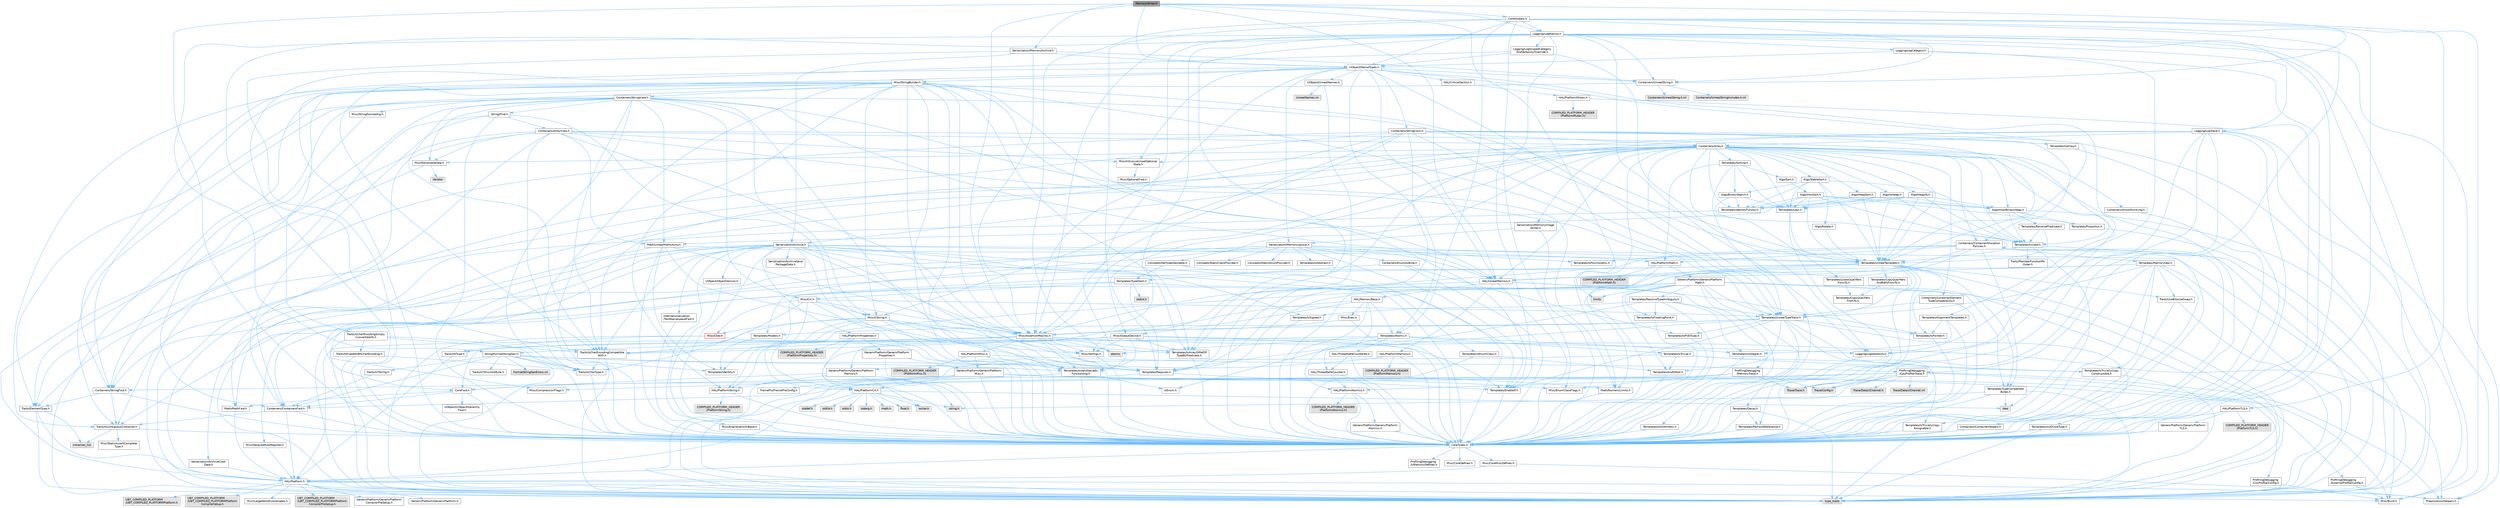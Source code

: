 digraph "MemoryWriter.h"
{
 // INTERACTIVE_SVG=YES
 // LATEX_PDF_SIZE
  bgcolor="transparent";
  edge [fontname=Helvetica,fontsize=10,labelfontname=Helvetica,labelfontsize=10];
  node [fontname=Helvetica,fontsize=10,shape=box,height=0.2,width=0.4];
  Node1 [id="Node000001",label="MemoryWriter.h",height=0.2,width=0.4,color="gray40", fillcolor="grey60", style="filled", fontcolor="black",tooltip=" "];
  Node1 -> Node2 [id="edge1_Node000001_Node000002",color="steelblue1",style="solid",tooltip=" "];
  Node2 [id="Node000002",label="CoreTypes.h",height=0.2,width=0.4,color="grey40", fillcolor="white", style="filled",URL="$dc/dec/CoreTypes_8h.html",tooltip=" "];
  Node2 -> Node3 [id="edge2_Node000002_Node000003",color="steelblue1",style="solid",tooltip=" "];
  Node3 [id="Node000003",label="HAL/Platform.h",height=0.2,width=0.4,color="grey40", fillcolor="white", style="filled",URL="$d9/dd0/Platform_8h.html",tooltip=" "];
  Node3 -> Node4 [id="edge3_Node000003_Node000004",color="steelblue1",style="solid",tooltip=" "];
  Node4 [id="Node000004",label="Misc/Build.h",height=0.2,width=0.4,color="grey40", fillcolor="white", style="filled",URL="$d3/dbb/Build_8h.html",tooltip=" "];
  Node3 -> Node5 [id="edge4_Node000003_Node000005",color="steelblue1",style="solid",tooltip=" "];
  Node5 [id="Node000005",label="Misc/LargeWorldCoordinates.h",height=0.2,width=0.4,color="grey40", fillcolor="white", style="filled",URL="$d2/dcb/LargeWorldCoordinates_8h.html",tooltip=" "];
  Node3 -> Node6 [id="edge5_Node000003_Node000006",color="steelblue1",style="solid",tooltip=" "];
  Node6 [id="Node000006",label="type_traits",height=0.2,width=0.4,color="grey60", fillcolor="#E0E0E0", style="filled",tooltip=" "];
  Node3 -> Node7 [id="edge6_Node000003_Node000007",color="steelblue1",style="solid",tooltip=" "];
  Node7 [id="Node000007",label="PreprocessorHelpers.h",height=0.2,width=0.4,color="grey40", fillcolor="white", style="filled",URL="$db/ddb/PreprocessorHelpers_8h.html",tooltip=" "];
  Node3 -> Node8 [id="edge7_Node000003_Node000008",color="steelblue1",style="solid",tooltip=" "];
  Node8 [id="Node000008",label="UBT_COMPILED_PLATFORM\l/UBT_COMPILED_PLATFORMPlatform\lCompilerPreSetup.h",height=0.2,width=0.4,color="grey60", fillcolor="#E0E0E0", style="filled",tooltip=" "];
  Node3 -> Node9 [id="edge8_Node000003_Node000009",color="steelblue1",style="solid",tooltip=" "];
  Node9 [id="Node000009",label="GenericPlatform/GenericPlatform\lCompilerPreSetup.h",height=0.2,width=0.4,color="grey40", fillcolor="white", style="filled",URL="$d9/dc8/GenericPlatformCompilerPreSetup_8h.html",tooltip=" "];
  Node3 -> Node10 [id="edge9_Node000003_Node000010",color="steelblue1",style="solid",tooltip=" "];
  Node10 [id="Node000010",label="GenericPlatform/GenericPlatform.h",height=0.2,width=0.4,color="grey40", fillcolor="white", style="filled",URL="$d6/d84/GenericPlatform_8h.html",tooltip=" "];
  Node3 -> Node11 [id="edge10_Node000003_Node000011",color="steelblue1",style="solid",tooltip=" "];
  Node11 [id="Node000011",label="UBT_COMPILED_PLATFORM\l/UBT_COMPILED_PLATFORMPlatform.h",height=0.2,width=0.4,color="grey60", fillcolor="#E0E0E0", style="filled",tooltip=" "];
  Node3 -> Node12 [id="edge11_Node000003_Node000012",color="steelblue1",style="solid",tooltip=" "];
  Node12 [id="Node000012",label="UBT_COMPILED_PLATFORM\l/UBT_COMPILED_PLATFORMPlatform\lCompilerSetup.h",height=0.2,width=0.4,color="grey60", fillcolor="#E0E0E0", style="filled",tooltip=" "];
  Node2 -> Node13 [id="edge12_Node000002_Node000013",color="steelblue1",style="solid",tooltip=" "];
  Node13 [id="Node000013",label="ProfilingDebugging\l/UMemoryDefines.h",height=0.2,width=0.4,color="grey40", fillcolor="white", style="filled",URL="$d2/da2/UMemoryDefines_8h.html",tooltip=" "];
  Node2 -> Node14 [id="edge13_Node000002_Node000014",color="steelblue1",style="solid",tooltip=" "];
  Node14 [id="Node000014",label="Misc/CoreMiscDefines.h",height=0.2,width=0.4,color="grey40", fillcolor="white", style="filled",URL="$da/d38/CoreMiscDefines_8h.html",tooltip=" "];
  Node14 -> Node3 [id="edge14_Node000014_Node000003",color="steelblue1",style="solid",tooltip=" "];
  Node14 -> Node7 [id="edge15_Node000014_Node000007",color="steelblue1",style="solid",tooltip=" "];
  Node2 -> Node15 [id="edge16_Node000002_Node000015",color="steelblue1",style="solid",tooltip=" "];
  Node15 [id="Node000015",label="Misc/CoreDefines.h",height=0.2,width=0.4,color="grey40", fillcolor="white", style="filled",URL="$d3/dd2/CoreDefines_8h.html",tooltip=" "];
  Node1 -> Node16 [id="edge17_Node000001_Node000016",color="steelblue1",style="solid",tooltip=" "];
  Node16 [id="Node000016",label="Misc/AssertionMacros.h",height=0.2,width=0.4,color="grey40", fillcolor="white", style="filled",URL="$d0/dfa/AssertionMacros_8h.html",tooltip=" "];
  Node16 -> Node2 [id="edge18_Node000016_Node000002",color="steelblue1",style="solid",tooltip=" "];
  Node16 -> Node3 [id="edge19_Node000016_Node000003",color="steelblue1",style="solid",tooltip=" "];
  Node16 -> Node17 [id="edge20_Node000016_Node000017",color="steelblue1",style="solid",tooltip=" "];
  Node17 [id="Node000017",label="HAL/PlatformMisc.h",height=0.2,width=0.4,color="grey40", fillcolor="white", style="filled",URL="$d0/df5/PlatformMisc_8h.html",tooltip=" "];
  Node17 -> Node2 [id="edge21_Node000017_Node000002",color="steelblue1",style="solid",tooltip=" "];
  Node17 -> Node18 [id="edge22_Node000017_Node000018",color="steelblue1",style="solid",tooltip=" "];
  Node18 [id="Node000018",label="GenericPlatform/GenericPlatform\lMisc.h",height=0.2,width=0.4,color="grey40", fillcolor="white", style="filled",URL="$db/d9a/GenericPlatformMisc_8h.html",tooltip=" "];
  Node18 -> Node19 [id="edge23_Node000018_Node000019",color="steelblue1",style="solid",tooltip=" "];
  Node19 [id="Node000019",label="Containers/StringFwd.h",height=0.2,width=0.4,color="grey40", fillcolor="white", style="filled",URL="$df/d37/StringFwd_8h.html",tooltip=" "];
  Node19 -> Node2 [id="edge24_Node000019_Node000002",color="steelblue1",style="solid",tooltip=" "];
  Node19 -> Node20 [id="edge25_Node000019_Node000020",color="steelblue1",style="solid",tooltip=" "];
  Node20 [id="Node000020",label="Traits/ElementType.h",height=0.2,width=0.4,color="grey40", fillcolor="white", style="filled",URL="$d5/d4f/ElementType_8h.html",tooltip=" "];
  Node20 -> Node3 [id="edge26_Node000020_Node000003",color="steelblue1",style="solid",tooltip=" "];
  Node20 -> Node21 [id="edge27_Node000020_Node000021",color="steelblue1",style="solid",tooltip=" "];
  Node21 [id="Node000021",label="initializer_list",height=0.2,width=0.4,color="grey60", fillcolor="#E0E0E0", style="filled",tooltip=" "];
  Node20 -> Node6 [id="edge28_Node000020_Node000006",color="steelblue1",style="solid",tooltip=" "];
  Node19 -> Node22 [id="edge29_Node000019_Node000022",color="steelblue1",style="solid",tooltip=" "];
  Node22 [id="Node000022",label="Traits/IsContiguousContainer.h",height=0.2,width=0.4,color="grey40", fillcolor="white", style="filled",URL="$d5/d3c/IsContiguousContainer_8h.html",tooltip=" "];
  Node22 -> Node2 [id="edge30_Node000022_Node000002",color="steelblue1",style="solid",tooltip=" "];
  Node22 -> Node23 [id="edge31_Node000022_Node000023",color="steelblue1",style="solid",tooltip=" "];
  Node23 [id="Node000023",label="Misc/StaticAssertComplete\lType.h",height=0.2,width=0.4,color="grey40", fillcolor="white", style="filled",URL="$d5/d4e/StaticAssertCompleteType_8h.html",tooltip=" "];
  Node22 -> Node21 [id="edge32_Node000022_Node000021",color="steelblue1",style="solid",tooltip=" "];
  Node18 -> Node24 [id="edge33_Node000018_Node000024",color="steelblue1",style="solid",tooltip=" "];
  Node24 [id="Node000024",label="CoreFwd.h",height=0.2,width=0.4,color="grey40", fillcolor="white", style="filled",URL="$d1/d1e/CoreFwd_8h.html",tooltip=" "];
  Node24 -> Node2 [id="edge34_Node000024_Node000002",color="steelblue1",style="solid",tooltip=" "];
  Node24 -> Node25 [id="edge35_Node000024_Node000025",color="steelblue1",style="solid",tooltip=" "];
  Node25 [id="Node000025",label="Containers/ContainersFwd.h",height=0.2,width=0.4,color="grey40", fillcolor="white", style="filled",URL="$d4/d0a/ContainersFwd_8h.html",tooltip=" "];
  Node25 -> Node3 [id="edge36_Node000025_Node000003",color="steelblue1",style="solid",tooltip=" "];
  Node25 -> Node2 [id="edge37_Node000025_Node000002",color="steelblue1",style="solid",tooltip=" "];
  Node25 -> Node22 [id="edge38_Node000025_Node000022",color="steelblue1",style="solid",tooltip=" "];
  Node24 -> Node26 [id="edge39_Node000024_Node000026",color="steelblue1",style="solid",tooltip=" "];
  Node26 [id="Node000026",label="Math/MathFwd.h",height=0.2,width=0.4,color="grey40", fillcolor="white", style="filled",URL="$d2/d10/MathFwd_8h.html",tooltip=" "];
  Node26 -> Node3 [id="edge40_Node000026_Node000003",color="steelblue1",style="solid",tooltip=" "];
  Node24 -> Node27 [id="edge41_Node000024_Node000027",color="steelblue1",style="solid",tooltip=" "];
  Node27 [id="Node000027",label="UObject/UObjectHierarchy\lFwd.h",height=0.2,width=0.4,color="grey40", fillcolor="white", style="filled",URL="$d3/d13/UObjectHierarchyFwd_8h.html",tooltip=" "];
  Node18 -> Node2 [id="edge42_Node000018_Node000002",color="steelblue1",style="solid",tooltip=" "];
  Node18 -> Node28 [id="edge43_Node000018_Node000028",color="steelblue1",style="solid",tooltip=" "];
  Node28 [id="Node000028",label="FramePro/FrameProConfig.h",height=0.2,width=0.4,color="grey40", fillcolor="white", style="filled",URL="$d7/d90/FrameProConfig_8h.html",tooltip=" "];
  Node18 -> Node29 [id="edge44_Node000018_Node000029",color="steelblue1",style="solid",tooltip=" "];
  Node29 [id="Node000029",label="HAL/PlatformCrt.h",height=0.2,width=0.4,color="grey40", fillcolor="white", style="filled",URL="$d8/d75/PlatformCrt_8h.html",tooltip=" "];
  Node29 -> Node30 [id="edge45_Node000029_Node000030",color="steelblue1",style="solid",tooltip=" "];
  Node30 [id="Node000030",label="new",height=0.2,width=0.4,color="grey60", fillcolor="#E0E0E0", style="filled",tooltip=" "];
  Node29 -> Node31 [id="edge46_Node000029_Node000031",color="steelblue1",style="solid",tooltip=" "];
  Node31 [id="Node000031",label="wchar.h",height=0.2,width=0.4,color="grey60", fillcolor="#E0E0E0", style="filled",tooltip=" "];
  Node29 -> Node32 [id="edge47_Node000029_Node000032",color="steelblue1",style="solid",tooltip=" "];
  Node32 [id="Node000032",label="stddef.h",height=0.2,width=0.4,color="grey60", fillcolor="#E0E0E0", style="filled",tooltip=" "];
  Node29 -> Node33 [id="edge48_Node000029_Node000033",color="steelblue1",style="solid",tooltip=" "];
  Node33 [id="Node000033",label="stdlib.h",height=0.2,width=0.4,color="grey60", fillcolor="#E0E0E0", style="filled",tooltip=" "];
  Node29 -> Node34 [id="edge49_Node000029_Node000034",color="steelblue1",style="solid",tooltip=" "];
  Node34 [id="Node000034",label="stdio.h",height=0.2,width=0.4,color="grey60", fillcolor="#E0E0E0", style="filled",tooltip=" "];
  Node29 -> Node35 [id="edge50_Node000029_Node000035",color="steelblue1",style="solid",tooltip=" "];
  Node35 [id="Node000035",label="stdarg.h",height=0.2,width=0.4,color="grey60", fillcolor="#E0E0E0", style="filled",tooltip=" "];
  Node29 -> Node36 [id="edge51_Node000029_Node000036",color="steelblue1",style="solid",tooltip=" "];
  Node36 [id="Node000036",label="math.h",height=0.2,width=0.4,color="grey60", fillcolor="#E0E0E0", style="filled",tooltip=" "];
  Node29 -> Node37 [id="edge52_Node000029_Node000037",color="steelblue1",style="solid",tooltip=" "];
  Node37 [id="Node000037",label="float.h",height=0.2,width=0.4,color="grey60", fillcolor="#E0E0E0", style="filled",tooltip=" "];
  Node29 -> Node38 [id="edge53_Node000029_Node000038",color="steelblue1",style="solid",tooltip=" "];
  Node38 [id="Node000038",label="string.h",height=0.2,width=0.4,color="grey60", fillcolor="#E0E0E0", style="filled",tooltip=" "];
  Node18 -> Node39 [id="edge54_Node000018_Node000039",color="steelblue1",style="solid",tooltip=" "];
  Node39 [id="Node000039",label="Math/NumericLimits.h",height=0.2,width=0.4,color="grey40", fillcolor="white", style="filled",URL="$df/d1b/NumericLimits_8h.html",tooltip=" "];
  Node39 -> Node2 [id="edge55_Node000039_Node000002",color="steelblue1",style="solid",tooltip=" "];
  Node18 -> Node40 [id="edge56_Node000018_Node000040",color="steelblue1",style="solid",tooltip=" "];
  Node40 [id="Node000040",label="Misc/CompressionFlags.h",height=0.2,width=0.4,color="grey40", fillcolor="white", style="filled",URL="$d9/d76/CompressionFlags_8h.html",tooltip=" "];
  Node18 -> Node41 [id="edge57_Node000018_Node000041",color="steelblue1",style="solid",tooltip=" "];
  Node41 [id="Node000041",label="Misc/EnumClassFlags.h",height=0.2,width=0.4,color="grey40", fillcolor="white", style="filled",URL="$d8/de7/EnumClassFlags_8h.html",tooltip=" "];
  Node18 -> Node42 [id="edge58_Node000018_Node000042",color="steelblue1",style="solid",tooltip=" "];
  Node42 [id="Node000042",label="ProfilingDebugging\l/CsvProfilerConfig.h",height=0.2,width=0.4,color="grey40", fillcolor="white", style="filled",URL="$d3/d88/CsvProfilerConfig_8h.html",tooltip=" "];
  Node42 -> Node4 [id="edge59_Node000042_Node000004",color="steelblue1",style="solid",tooltip=" "];
  Node18 -> Node43 [id="edge60_Node000018_Node000043",color="steelblue1",style="solid",tooltip=" "];
  Node43 [id="Node000043",label="ProfilingDebugging\l/ExternalProfilerConfig.h",height=0.2,width=0.4,color="grey40", fillcolor="white", style="filled",URL="$d3/dbb/ExternalProfilerConfig_8h.html",tooltip=" "];
  Node43 -> Node4 [id="edge61_Node000043_Node000004",color="steelblue1",style="solid",tooltip=" "];
  Node17 -> Node44 [id="edge62_Node000017_Node000044",color="steelblue1",style="solid",tooltip=" "];
  Node44 [id="Node000044",label="COMPILED_PLATFORM_HEADER\l(PlatformMisc.h)",height=0.2,width=0.4,color="grey60", fillcolor="#E0E0E0", style="filled",tooltip=" "];
  Node17 -> Node45 [id="edge63_Node000017_Node000045",color="steelblue1",style="solid",tooltip=" "];
  Node45 [id="Node000045",label="ProfilingDebugging\l/CpuProfilerTrace.h",height=0.2,width=0.4,color="grey40", fillcolor="white", style="filled",URL="$da/dcb/CpuProfilerTrace_8h.html",tooltip=" "];
  Node45 -> Node2 [id="edge64_Node000045_Node000002",color="steelblue1",style="solid",tooltip=" "];
  Node45 -> Node25 [id="edge65_Node000045_Node000025",color="steelblue1",style="solid",tooltip=" "];
  Node45 -> Node46 [id="edge66_Node000045_Node000046",color="steelblue1",style="solid",tooltip=" "];
  Node46 [id="Node000046",label="HAL/PlatformAtomics.h",height=0.2,width=0.4,color="grey40", fillcolor="white", style="filled",URL="$d3/d36/PlatformAtomics_8h.html",tooltip=" "];
  Node46 -> Node2 [id="edge67_Node000046_Node000002",color="steelblue1",style="solid",tooltip=" "];
  Node46 -> Node47 [id="edge68_Node000046_Node000047",color="steelblue1",style="solid",tooltip=" "];
  Node47 [id="Node000047",label="GenericPlatform/GenericPlatform\lAtomics.h",height=0.2,width=0.4,color="grey40", fillcolor="white", style="filled",URL="$da/d72/GenericPlatformAtomics_8h.html",tooltip=" "];
  Node47 -> Node2 [id="edge69_Node000047_Node000002",color="steelblue1",style="solid",tooltip=" "];
  Node46 -> Node48 [id="edge70_Node000046_Node000048",color="steelblue1",style="solid",tooltip=" "];
  Node48 [id="Node000048",label="COMPILED_PLATFORM_HEADER\l(PlatformAtomics.h)",height=0.2,width=0.4,color="grey60", fillcolor="#E0E0E0", style="filled",tooltip=" "];
  Node45 -> Node7 [id="edge71_Node000045_Node000007",color="steelblue1",style="solid",tooltip=" "];
  Node45 -> Node4 [id="edge72_Node000045_Node000004",color="steelblue1",style="solid",tooltip=" "];
  Node45 -> Node49 [id="edge73_Node000045_Node000049",color="steelblue1",style="solid",tooltip=" "];
  Node49 [id="Node000049",label="Trace/Config.h",height=0.2,width=0.4,color="grey60", fillcolor="#E0E0E0", style="filled",tooltip=" "];
  Node45 -> Node50 [id="edge74_Node000045_Node000050",color="steelblue1",style="solid",tooltip=" "];
  Node50 [id="Node000050",label="Trace/Detail/Channel.h",height=0.2,width=0.4,color="grey60", fillcolor="#E0E0E0", style="filled",tooltip=" "];
  Node45 -> Node51 [id="edge75_Node000045_Node000051",color="steelblue1",style="solid",tooltip=" "];
  Node51 [id="Node000051",label="Trace/Detail/Channel.inl",height=0.2,width=0.4,color="grey60", fillcolor="#E0E0E0", style="filled",tooltip=" "];
  Node45 -> Node52 [id="edge76_Node000045_Node000052",color="steelblue1",style="solid",tooltip=" "];
  Node52 [id="Node000052",label="Trace/Trace.h",height=0.2,width=0.4,color="grey60", fillcolor="#E0E0E0", style="filled",tooltip=" "];
  Node16 -> Node7 [id="edge77_Node000016_Node000007",color="steelblue1",style="solid",tooltip=" "];
  Node16 -> Node53 [id="edge78_Node000016_Node000053",color="steelblue1",style="solid",tooltip=" "];
  Node53 [id="Node000053",label="Templates/EnableIf.h",height=0.2,width=0.4,color="grey40", fillcolor="white", style="filled",URL="$d7/d60/EnableIf_8h.html",tooltip=" "];
  Node53 -> Node2 [id="edge79_Node000053_Node000002",color="steelblue1",style="solid",tooltip=" "];
  Node16 -> Node54 [id="edge80_Node000016_Node000054",color="steelblue1",style="solid",tooltip=" "];
  Node54 [id="Node000054",label="Templates/IsArrayOrRefOf\lTypeByPredicate.h",height=0.2,width=0.4,color="grey40", fillcolor="white", style="filled",URL="$d6/da1/IsArrayOrRefOfTypeByPredicate_8h.html",tooltip=" "];
  Node54 -> Node2 [id="edge81_Node000054_Node000002",color="steelblue1",style="solid",tooltip=" "];
  Node16 -> Node55 [id="edge82_Node000016_Node000055",color="steelblue1",style="solid",tooltip=" "];
  Node55 [id="Node000055",label="Templates/IsValidVariadic\lFunctionArg.h",height=0.2,width=0.4,color="grey40", fillcolor="white", style="filled",URL="$d0/dc8/IsValidVariadicFunctionArg_8h.html",tooltip=" "];
  Node55 -> Node2 [id="edge83_Node000055_Node000002",color="steelblue1",style="solid",tooltip=" "];
  Node55 -> Node56 [id="edge84_Node000055_Node000056",color="steelblue1",style="solid",tooltip=" "];
  Node56 [id="Node000056",label="IsEnum.h",height=0.2,width=0.4,color="grey40", fillcolor="white", style="filled",URL="$d4/de5/IsEnum_8h.html",tooltip=" "];
  Node55 -> Node6 [id="edge85_Node000055_Node000006",color="steelblue1",style="solid",tooltip=" "];
  Node16 -> Node57 [id="edge86_Node000016_Node000057",color="steelblue1",style="solid",tooltip=" "];
  Node57 [id="Node000057",label="Traits/IsCharEncodingCompatible\lWith.h",height=0.2,width=0.4,color="grey40", fillcolor="white", style="filled",URL="$df/dd1/IsCharEncodingCompatibleWith_8h.html",tooltip=" "];
  Node57 -> Node6 [id="edge87_Node000057_Node000006",color="steelblue1",style="solid",tooltip=" "];
  Node57 -> Node58 [id="edge88_Node000057_Node000058",color="steelblue1",style="solid",tooltip=" "];
  Node58 [id="Node000058",label="Traits/IsCharType.h",height=0.2,width=0.4,color="grey40", fillcolor="white", style="filled",URL="$db/d51/IsCharType_8h.html",tooltip=" "];
  Node58 -> Node2 [id="edge89_Node000058_Node000002",color="steelblue1",style="solid",tooltip=" "];
  Node16 -> Node59 [id="edge90_Node000016_Node000059",color="steelblue1",style="solid",tooltip=" "];
  Node59 [id="Node000059",label="Misc/VarArgs.h",height=0.2,width=0.4,color="grey40", fillcolor="white", style="filled",URL="$d5/d6f/VarArgs_8h.html",tooltip=" "];
  Node59 -> Node2 [id="edge91_Node000059_Node000002",color="steelblue1",style="solid",tooltip=" "];
  Node16 -> Node60 [id="edge92_Node000016_Node000060",color="steelblue1",style="solid",tooltip=" "];
  Node60 [id="Node000060",label="String/FormatStringSan.h",height=0.2,width=0.4,color="grey40", fillcolor="white", style="filled",URL="$d3/d8b/FormatStringSan_8h.html",tooltip=" "];
  Node60 -> Node6 [id="edge93_Node000060_Node000006",color="steelblue1",style="solid",tooltip=" "];
  Node60 -> Node2 [id="edge94_Node000060_Node000002",color="steelblue1",style="solid",tooltip=" "];
  Node60 -> Node61 [id="edge95_Node000060_Node000061",color="steelblue1",style="solid",tooltip=" "];
  Node61 [id="Node000061",label="Templates/Requires.h",height=0.2,width=0.4,color="grey40", fillcolor="white", style="filled",URL="$dc/d96/Requires_8h.html",tooltip=" "];
  Node61 -> Node53 [id="edge96_Node000061_Node000053",color="steelblue1",style="solid",tooltip=" "];
  Node61 -> Node6 [id="edge97_Node000061_Node000006",color="steelblue1",style="solid",tooltip=" "];
  Node60 -> Node62 [id="edge98_Node000060_Node000062",color="steelblue1",style="solid",tooltip=" "];
  Node62 [id="Node000062",label="Templates/Identity.h",height=0.2,width=0.4,color="grey40", fillcolor="white", style="filled",URL="$d0/dd5/Identity_8h.html",tooltip=" "];
  Node60 -> Node55 [id="edge99_Node000060_Node000055",color="steelblue1",style="solid",tooltip=" "];
  Node60 -> Node58 [id="edge100_Node000060_Node000058",color="steelblue1",style="solid",tooltip=" "];
  Node60 -> Node63 [id="edge101_Node000060_Node000063",color="steelblue1",style="solid",tooltip=" "];
  Node63 [id="Node000063",label="Traits/IsTEnumAsByte.h",height=0.2,width=0.4,color="grey40", fillcolor="white", style="filled",URL="$d1/de6/IsTEnumAsByte_8h.html",tooltip=" "];
  Node60 -> Node64 [id="edge102_Node000060_Node000064",color="steelblue1",style="solid",tooltip=" "];
  Node64 [id="Node000064",label="Traits/IsTString.h",height=0.2,width=0.4,color="grey40", fillcolor="white", style="filled",URL="$d0/df8/IsTString_8h.html",tooltip=" "];
  Node64 -> Node25 [id="edge103_Node000064_Node000025",color="steelblue1",style="solid",tooltip=" "];
  Node60 -> Node25 [id="edge104_Node000060_Node000025",color="steelblue1",style="solid",tooltip=" "];
  Node60 -> Node65 [id="edge105_Node000060_Node000065",color="steelblue1",style="solid",tooltip=" "];
  Node65 [id="Node000065",label="FormatStringSanErrors.inl",height=0.2,width=0.4,color="grey60", fillcolor="#E0E0E0", style="filled",tooltip=" "];
  Node16 -> Node66 [id="edge106_Node000016_Node000066",color="steelblue1",style="solid",tooltip=" "];
  Node66 [id="Node000066",label="atomic",height=0.2,width=0.4,color="grey60", fillcolor="#E0E0E0", style="filled",tooltip=" "];
  Node1 -> Node67 [id="edge107_Node000001_Node000067",color="steelblue1",style="solid",tooltip=" "];
  Node67 [id="Node000067",label="HAL/UnrealMemory.h",height=0.2,width=0.4,color="grey40", fillcolor="white", style="filled",URL="$d9/d96/UnrealMemory_8h.html",tooltip=" "];
  Node67 -> Node2 [id="edge108_Node000067_Node000002",color="steelblue1",style="solid",tooltip=" "];
  Node67 -> Node68 [id="edge109_Node000067_Node000068",color="steelblue1",style="solid",tooltip=" "];
  Node68 [id="Node000068",label="GenericPlatform/GenericPlatform\lMemory.h",height=0.2,width=0.4,color="grey40", fillcolor="white", style="filled",URL="$dd/d22/GenericPlatformMemory_8h.html",tooltip=" "];
  Node68 -> Node24 [id="edge110_Node000068_Node000024",color="steelblue1",style="solid",tooltip=" "];
  Node68 -> Node2 [id="edge111_Node000068_Node000002",color="steelblue1",style="solid",tooltip=" "];
  Node68 -> Node69 [id="edge112_Node000068_Node000069",color="steelblue1",style="solid",tooltip=" "];
  Node69 [id="Node000069",label="HAL/PlatformString.h",height=0.2,width=0.4,color="grey40", fillcolor="white", style="filled",URL="$db/db5/PlatformString_8h.html",tooltip=" "];
  Node69 -> Node2 [id="edge113_Node000069_Node000002",color="steelblue1",style="solid",tooltip=" "];
  Node69 -> Node70 [id="edge114_Node000069_Node000070",color="steelblue1",style="solid",tooltip=" "];
  Node70 [id="Node000070",label="COMPILED_PLATFORM_HEADER\l(PlatformString.h)",height=0.2,width=0.4,color="grey60", fillcolor="#E0E0E0", style="filled",tooltip=" "];
  Node68 -> Node38 [id="edge115_Node000068_Node000038",color="steelblue1",style="solid",tooltip=" "];
  Node68 -> Node31 [id="edge116_Node000068_Node000031",color="steelblue1",style="solid",tooltip=" "];
  Node67 -> Node71 [id="edge117_Node000067_Node000071",color="steelblue1",style="solid",tooltip=" "];
  Node71 [id="Node000071",label="HAL/MemoryBase.h",height=0.2,width=0.4,color="grey40", fillcolor="white", style="filled",URL="$d6/d9f/MemoryBase_8h.html",tooltip=" "];
  Node71 -> Node2 [id="edge118_Node000071_Node000002",color="steelblue1",style="solid",tooltip=" "];
  Node71 -> Node46 [id="edge119_Node000071_Node000046",color="steelblue1",style="solid",tooltip=" "];
  Node71 -> Node29 [id="edge120_Node000071_Node000029",color="steelblue1",style="solid",tooltip=" "];
  Node71 -> Node72 [id="edge121_Node000071_Node000072",color="steelblue1",style="solid",tooltip=" "];
  Node72 [id="Node000072",label="Misc/Exec.h",height=0.2,width=0.4,color="grey40", fillcolor="white", style="filled",URL="$de/ddb/Exec_8h.html",tooltip=" "];
  Node72 -> Node2 [id="edge122_Node000072_Node000002",color="steelblue1",style="solid",tooltip=" "];
  Node72 -> Node16 [id="edge123_Node000072_Node000016",color="steelblue1",style="solid",tooltip=" "];
  Node71 -> Node73 [id="edge124_Node000071_Node000073",color="steelblue1",style="solid",tooltip=" "];
  Node73 [id="Node000073",label="Misc/OutputDevice.h",height=0.2,width=0.4,color="grey40", fillcolor="white", style="filled",URL="$d7/d32/OutputDevice_8h.html",tooltip=" "];
  Node73 -> Node24 [id="edge125_Node000073_Node000024",color="steelblue1",style="solid",tooltip=" "];
  Node73 -> Node2 [id="edge126_Node000073_Node000002",color="steelblue1",style="solid",tooltip=" "];
  Node73 -> Node74 [id="edge127_Node000073_Node000074",color="steelblue1",style="solid",tooltip=" "];
  Node74 [id="Node000074",label="Logging/LogVerbosity.h",height=0.2,width=0.4,color="grey40", fillcolor="white", style="filled",URL="$d2/d8f/LogVerbosity_8h.html",tooltip=" "];
  Node74 -> Node2 [id="edge128_Node000074_Node000002",color="steelblue1",style="solid",tooltip=" "];
  Node73 -> Node59 [id="edge129_Node000073_Node000059",color="steelblue1",style="solid",tooltip=" "];
  Node73 -> Node54 [id="edge130_Node000073_Node000054",color="steelblue1",style="solid",tooltip=" "];
  Node73 -> Node55 [id="edge131_Node000073_Node000055",color="steelblue1",style="solid",tooltip=" "];
  Node73 -> Node57 [id="edge132_Node000073_Node000057",color="steelblue1",style="solid",tooltip=" "];
  Node71 -> Node75 [id="edge133_Node000071_Node000075",color="steelblue1",style="solid",tooltip=" "];
  Node75 [id="Node000075",label="Templates/Atomic.h",height=0.2,width=0.4,color="grey40", fillcolor="white", style="filled",URL="$d3/d91/Atomic_8h.html",tooltip=" "];
  Node75 -> Node76 [id="edge134_Node000075_Node000076",color="steelblue1",style="solid",tooltip=" "];
  Node76 [id="Node000076",label="HAL/ThreadSafeCounter.h",height=0.2,width=0.4,color="grey40", fillcolor="white", style="filled",URL="$dc/dc9/ThreadSafeCounter_8h.html",tooltip=" "];
  Node76 -> Node2 [id="edge135_Node000076_Node000002",color="steelblue1",style="solid",tooltip=" "];
  Node76 -> Node46 [id="edge136_Node000076_Node000046",color="steelblue1",style="solid",tooltip=" "];
  Node75 -> Node77 [id="edge137_Node000075_Node000077",color="steelblue1",style="solid",tooltip=" "];
  Node77 [id="Node000077",label="HAL/ThreadSafeCounter64.h",height=0.2,width=0.4,color="grey40", fillcolor="white", style="filled",URL="$d0/d12/ThreadSafeCounter64_8h.html",tooltip=" "];
  Node77 -> Node2 [id="edge138_Node000077_Node000002",color="steelblue1",style="solid",tooltip=" "];
  Node77 -> Node76 [id="edge139_Node000077_Node000076",color="steelblue1",style="solid",tooltip=" "];
  Node75 -> Node78 [id="edge140_Node000075_Node000078",color="steelblue1",style="solid",tooltip=" "];
  Node78 [id="Node000078",label="Templates/IsIntegral.h",height=0.2,width=0.4,color="grey40", fillcolor="white", style="filled",URL="$da/d64/IsIntegral_8h.html",tooltip=" "];
  Node78 -> Node2 [id="edge141_Node000078_Node000002",color="steelblue1",style="solid",tooltip=" "];
  Node75 -> Node79 [id="edge142_Node000075_Node000079",color="steelblue1",style="solid",tooltip=" "];
  Node79 [id="Node000079",label="Templates/IsTrivial.h",height=0.2,width=0.4,color="grey40", fillcolor="white", style="filled",URL="$da/d4c/IsTrivial_8h.html",tooltip=" "];
  Node79 -> Node80 [id="edge143_Node000079_Node000080",color="steelblue1",style="solid",tooltip=" "];
  Node80 [id="Node000080",label="Templates/AndOrNot.h",height=0.2,width=0.4,color="grey40", fillcolor="white", style="filled",URL="$db/d0a/AndOrNot_8h.html",tooltip=" "];
  Node80 -> Node2 [id="edge144_Node000080_Node000002",color="steelblue1",style="solid",tooltip=" "];
  Node79 -> Node81 [id="edge145_Node000079_Node000081",color="steelblue1",style="solid",tooltip=" "];
  Node81 [id="Node000081",label="Templates/IsTriviallyCopy\lConstructible.h",height=0.2,width=0.4,color="grey40", fillcolor="white", style="filled",URL="$d3/d78/IsTriviallyCopyConstructible_8h.html",tooltip=" "];
  Node81 -> Node2 [id="edge146_Node000081_Node000002",color="steelblue1",style="solid",tooltip=" "];
  Node81 -> Node6 [id="edge147_Node000081_Node000006",color="steelblue1",style="solid",tooltip=" "];
  Node79 -> Node82 [id="edge148_Node000079_Node000082",color="steelblue1",style="solid",tooltip=" "];
  Node82 [id="Node000082",label="Templates/IsTriviallyCopy\lAssignable.h",height=0.2,width=0.4,color="grey40", fillcolor="white", style="filled",URL="$d2/df2/IsTriviallyCopyAssignable_8h.html",tooltip=" "];
  Node82 -> Node2 [id="edge149_Node000082_Node000002",color="steelblue1",style="solid",tooltip=" "];
  Node82 -> Node6 [id="edge150_Node000082_Node000006",color="steelblue1",style="solid",tooltip=" "];
  Node79 -> Node6 [id="edge151_Node000079_Node000006",color="steelblue1",style="solid",tooltip=" "];
  Node75 -> Node83 [id="edge152_Node000075_Node000083",color="steelblue1",style="solid",tooltip=" "];
  Node83 [id="Node000083",label="Traits/IntType.h",height=0.2,width=0.4,color="grey40", fillcolor="white", style="filled",URL="$d7/deb/IntType_8h.html",tooltip=" "];
  Node83 -> Node3 [id="edge153_Node000083_Node000003",color="steelblue1",style="solid",tooltip=" "];
  Node75 -> Node66 [id="edge154_Node000075_Node000066",color="steelblue1",style="solid",tooltip=" "];
  Node67 -> Node84 [id="edge155_Node000067_Node000084",color="steelblue1",style="solid",tooltip=" "];
  Node84 [id="Node000084",label="HAL/PlatformMemory.h",height=0.2,width=0.4,color="grey40", fillcolor="white", style="filled",URL="$de/d68/PlatformMemory_8h.html",tooltip=" "];
  Node84 -> Node2 [id="edge156_Node000084_Node000002",color="steelblue1",style="solid",tooltip=" "];
  Node84 -> Node68 [id="edge157_Node000084_Node000068",color="steelblue1",style="solid",tooltip=" "];
  Node84 -> Node85 [id="edge158_Node000084_Node000085",color="steelblue1",style="solid",tooltip=" "];
  Node85 [id="Node000085",label="COMPILED_PLATFORM_HEADER\l(PlatformMemory.h)",height=0.2,width=0.4,color="grey60", fillcolor="#E0E0E0", style="filled",tooltip=" "];
  Node67 -> Node86 [id="edge159_Node000067_Node000086",color="steelblue1",style="solid",tooltip=" "];
  Node86 [id="Node000086",label="ProfilingDebugging\l/MemoryTrace.h",height=0.2,width=0.4,color="grey40", fillcolor="white", style="filled",URL="$da/dd7/MemoryTrace_8h.html",tooltip=" "];
  Node86 -> Node3 [id="edge160_Node000086_Node000003",color="steelblue1",style="solid",tooltip=" "];
  Node86 -> Node41 [id="edge161_Node000086_Node000041",color="steelblue1",style="solid",tooltip=" "];
  Node86 -> Node49 [id="edge162_Node000086_Node000049",color="steelblue1",style="solid",tooltip=" "];
  Node86 -> Node52 [id="edge163_Node000086_Node000052",color="steelblue1",style="solid",tooltip=" "];
  Node67 -> Node87 [id="edge164_Node000067_Node000087",color="steelblue1",style="solid",tooltip=" "];
  Node87 [id="Node000087",label="Templates/IsPointer.h",height=0.2,width=0.4,color="grey40", fillcolor="white", style="filled",URL="$d7/d05/IsPointer_8h.html",tooltip=" "];
  Node87 -> Node2 [id="edge165_Node000087_Node000002",color="steelblue1",style="solid",tooltip=" "];
  Node1 -> Node39 [id="edge166_Node000001_Node000039",color="steelblue1",style="solid",tooltip=" "];
  Node1 -> Node88 [id="edge167_Node000001_Node000088",color="steelblue1",style="solid",tooltip=" "];
  Node88 [id="Node000088",label="Containers/UnrealString.h",height=0.2,width=0.4,color="grey40", fillcolor="white", style="filled",URL="$d5/dba/UnrealString_8h.html",tooltip=" "];
  Node88 -> Node89 [id="edge168_Node000088_Node000089",color="steelblue1",style="solid",tooltip=" "];
  Node89 [id="Node000089",label="Containers/UnrealStringIncludes.h.inl",height=0.2,width=0.4,color="grey60", fillcolor="#E0E0E0", style="filled",tooltip=" "];
  Node88 -> Node90 [id="edge169_Node000088_Node000090",color="steelblue1",style="solid",tooltip=" "];
  Node90 [id="Node000090",label="Containers/UnrealString.h.inl",height=0.2,width=0.4,color="grey60", fillcolor="#E0E0E0", style="filled",tooltip=" "];
  Node88 -> Node91 [id="edge170_Node000088_Node000091",color="steelblue1",style="solid",tooltip=" "];
  Node91 [id="Node000091",label="Misc/StringFormatArg.h",height=0.2,width=0.4,color="grey40", fillcolor="white", style="filled",URL="$d2/d16/StringFormatArg_8h.html",tooltip=" "];
  Node91 -> Node25 [id="edge171_Node000091_Node000025",color="steelblue1",style="solid",tooltip=" "];
  Node1 -> Node92 [id="edge172_Node000001_Node000092",color="steelblue1",style="solid",tooltip=" "];
  Node92 [id="Node000092",label="UObject/NameTypes.h",height=0.2,width=0.4,color="grey40", fillcolor="white", style="filled",URL="$d6/d35/NameTypes_8h.html",tooltip=" "];
  Node92 -> Node2 [id="edge173_Node000092_Node000002",color="steelblue1",style="solid",tooltip=" "];
  Node92 -> Node16 [id="edge174_Node000092_Node000016",color="steelblue1",style="solid",tooltip=" "];
  Node92 -> Node67 [id="edge175_Node000092_Node000067",color="steelblue1",style="solid",tooltip=" "];
  Node92 -> Node93 [id="edge176_Node000092_Node000093",color="steelblue1",style="solid",tooltip=" "];
  Node93 [id="Node000093",label="Templates/UnrealTypeTraits.h",height=0.2,width=0.4,color="grey40", fillcolor="white", style="filled",URL="$d2/d2d/UnrealTypeTraits_8h.html",tooltip=" "];
  Node93 -> Node2 [id="edge177_Node000093_Node000002",color="steelblue1",style="solid",tooltip=" "];
  Node93 -> Node87 [id="edge178_Node000093_Node000087",color="steelblue1",style="solid",tooltip=" "];
  Node93 -> Node16 [id="edge179_Node000093_Node000016",color="steelblue1",style="solid",tooltip=" "];
  Node93 -> Node80 [id="edge180_Node000093_Node000080",color="steelblue1",style="solid",tooltip=" "];
  Node93 -> Node53 [id="edge181_Node000093_Node000053",color="steelblue1",style="solid",tooltip=" "];
  Node93 -> Node94 [id="edge182_Node000093_Node000094",color="steelblue1",style="solid",tooltip=" "];
  Node94 [id="Node000094",label="Templates/IsArithmetic.h",height=0.2,width=0.4,color="grey40", fillcolor="white", style="filled",URL="$d2/d5d/IsArithmetic_8h.html",tooltip=" "];
  Node94 -> Node2 [id="edge183_Node000094_Node000002",color="steelblue1",style="solid",tooltip=" "];
  Node93 -> Node56 [id="edge184_Node000093_Node000056",color="steelblue1",style="solid",tooltip=" "];
  Node93 -> Node95 [id="edge185_Node000093_Node000095",color="steelblue1",style="solid",tooltip=" "];
  Node95 [id="Node000095",label="Templates/Models.h",height=0.2,width=0.4,color="grey40", fillcolor="white", style="filled",URL="$d3/d0c/Models_8h.html",tooltip=" "];
  Node95 -> Node62 [id="edge186_Node000095_Node000062",color="steelblue1",style="solid",tooltip=" "];
  Node93 -> Node96 [id="edge187_Node000093_Node000096",color="steelblue1",style="solid",tooltip=" "];
  Node96 [id="Node000096",label="Templates/IsPODType.h",height=0.2,width=0.4,color="grey40", fillcolor="white", style="filled",URL="$d7/db1/IsPODType_8h.html",tooltip=" "];
  Node96 -> Node2 [id="edge188_Node000096_Node000002",color="steelblue1",style="solid",tooltip=" "];
  Node93 -> Node97 [id="edge189_Node000093_Node000097",color="steelblue1",style="solid",tooltip=" "];
  Node97 [id="Node000097",label="Templates/IsUECoreType.h",height=0.2,width=0.4,color="grey40", fillcolor="white", style="filled",URL="$d1/db8/IsUECoreType_8h.html",tooltip=" "];
  Node97 -> Node2 [id="edge190_Node000097_Node000002",color="steelblue1",style="solid",tooltip=" "];
  Node97 -> Node6 [id="edge191_Node000097_Node000006",color="steelblue1",style="solid",tooltip=" "];
  Node93 -> Node81 [id="edge192_Node000093_Node000081",color="steelblue1",style="solid",tooltip=" "];
  Node92 -> Node98 [id="edge193_Node000092_Node000098",color="steelblue1",style="solid",tooltip=" "];
  Node98 [id="Node000098",label="Templates/UnrealTemplate.h",height=0.2,width=0.4,color="grey40", fillcolor="white", style="filled",URL="$d4/d24/UnrealTemplate_8h.html",tooltip=" "];
  Node98 -> Node2 [id="edge194_Node000098_Node000002",color="steelblue1",style="solid",tooltip=" "];
  Node98 -> Node87 [id="edge195_Node000098_Node000087",color="steelblue1",style="solid",tooltip=" "];
  Node98 -> Node67 [id="edge196_Node000098_Node000067",color="steelblue1",style="solid",tooltip=" "];
  Node98 -> Node99 [id="edge197_Node000098_Node000099",color="steelblue1",style="solid",tooltip=" "];
  Node99 [id="Node000099",label="Templates/CopyQualifiers\lAndRefsFromTo.h",height=0.2,width=0.4,color="grey40", fillcolor="white", style="filled",URL="$d3/db3/CopyQualifiersAndRefsFromTo_8h.html",tooltip=" "];
  Node99 -> Node100 [id="edge198_Node000099_Node000100",color="steelblue1",style="solid",tooltip=" "];
  Node100 [id="Node000100",label="Templates/CopyQualifiers\lFromTo.h",height=0.2,width=0.4,color="grey40", fillcolor="white", style="filled",URL="$d5/db4/CopyQualifiersFromTo_8h.html",tooltip=" "];
  Node98 -> Node93 [id="edge199_Node000098_Node000093",color="steelblue1",style="solid",tooltip=" "];
  Node98 -> Node101 [id="edge200_Node000098_Node000101",color="steelblue1",style="solid",tooltip=" "];
  Node101 [id="Node000101",label="Templates/RemoveReference.h",height=0.2,width=0.4,color="grey40", fillcolor="white", style="filled",URL="$da/dbe/RemoveReference_8h.html",tooltip=" "];
  Node101 -> Node2 [id="edge201_Node000101_Node000002",color="steelblue1",style="solid",tooltip=" "];
  Node98 -> Node61 [id="edge202_Node000098_Node000061",color="steelblue1",style="solid",tooltip=" "];
  Node98 -> Node102 [id="edge203_Node000098_Node000102",color="steelblue1",style="solid",tooltip=" "];
  Node102 [id="Node000102",label="Templates/TypeCompatible\lBytes.h",height=0.2,width=0.4,color="grey40", fillcolor="white", style="filled",URL="$df/d0a/TypeCompatibleBytes_8h.html",tooltip=" "];
  Node102 -> Node2 [id="edge204_Node000102_Node000002",color="steelblue1",style="solid",tooltip=" "];
  Node102 -> Node38 [id="edge205_Node000102_Node000038",color="steelblue1",style="solid",tooltip=" "];
  Node102 -> Node30 [id="edge206_Node000102_Node000030",color="steelblue1",style="solid",tooltip=" "];
  Node102 -> Node6 [id="edge207_Node000102_Node000006",color="steelblue1",style="solid",tooltip=" "];
  Node98 -> Node62 [id="edge208_Node000098_Node000062",color="steelblue1",style="solid",tooltip=" "];
  Node98 -> Node22 [id="edge209_Node000098_Node000022",color="steelblue1",style="solid",tooltip=" "];
  Node98 -> Node103 [id="edge210_Node000098_Node000103",color="steelblue1",style="solid",tooltip=" "];
  Node103 [id="Node000103",label="Traits/UseBitwiseSwap.h",height=0.2,width=0.4,color="grey40", fillcolor="white", style="filled",URL="$db/df3/UseBitwiseSwap_8h.html",tooltip=" "];
  Node103 -> Node2 [id="edge211_Node000103_Node000002",color="steelblue1",style="solid",tooltip=" "];
  Node103 -> Node6 [id="edge212_Node000103_Node000006",color="steelblue1",style="solid",tooltip=" "];
  Node98 -> Node6 [id="edge213_Node000098_Node000006",color="steelblue1",style="solid",tooltip=" "];
  Node92 -> Node88 [id="edge214_Node000092_Node000088",color="steelblue1",style="solid",tooltip=" "];
  Node92 -> Node104 [id="edge215_Node000092_Node000104",color="steelblue1",style="solid",tooltip=" "];
  Node104 [id="Node000104",label="HAL/CriticalSection.h",height=0.2,width=0.4,color="grey40", fillcolor="white", style="filled",URL="$d6/d90/CriticalSection_8h.html",tooltip=" "];
  Node104 -> Node105 [id="edge216_Node000104_Node000105",color="steelblue1",style="solid",tooltip=" "];
  Node105 [id="Node000105",label="HAL/PlatformMutex.h",height=0.2,width=0.4,color="grey40", fillcolor="white", style="filled",URL="$d9/d0b/PlatformMutex_8h.html",tooltip=" "];
  Node105 -> Node2 [id="edge217_Node000105_Node000002",color="steelblue1",style="solid",tooltip=" "];
  Node105 -> Node106 [id="edge218_Node000105_Node000106",color="steelblue1",style="solid",tooltip=" "];
  Node106 [id="Node000106",label="COMPILED_PLATFORM_HEADER\l(PlatformMutex.h)",height=0.2,width=0.4,color="grey60", fillcolor="#E0E0E0", style="filled",tooltip=" "];
  Node92 -> Node107 [id="edge219_Node000092_Node000107",color="steelblue1",style="solid",tooltip=" "];
  Node107 [id="Node000107",label="Containers/StringConv.h",height=0.2,width=0.4,color="grey40", fillcolor="white", style="filled",URL="$d3/ddf/StringConv_8h.html",tooltip=" "];
  Node107 -> Node2 [id="edge220_Node000107_Node000002",color="steelblue1",style="solid",tooltip=" "];
  Node107 -> Node16 [id="edge221_Node000107_Node000016",color="steelblue1",style="solid",tooltip=" "];
  Node107 -> Node108 [id="edge222_Node000107_Node000108",color="steelblue1",style="solid",tooltip=" "];
  Node108 [id="Node000108",label="Containers/ContainerAllocation\lPolicies.h",height=0.2,width=0.4,color="grey40", fillcolor="white", style="filled",URL="$d7/dff/ContainerAllocationPolicies_8h.html",tooltip=" "];
  Node108 -> Node2 [id="edge223_Node000108_Node000002",color="steelblue1",style="solid",tooltip=" "];
  Node108 -> Node109 [id="edge224_Node000108_Node000109",color="steelblue1",style="solid",tooltip=" "];
  Node109 [id="Node000109",label="Containers/ContainerHelpers.h",height=0.2,width=0.4,color="grey40", fillcolor="white", style="filled",URL="$d7/d33/ContainerHelpers_8h.html",tooltip=" "];
  Node109 -> Node2 [id="edge225_Node000109_Node000002",color="steelblue1",style="solid",tooltip=" "];
  Node108 -> Node108 [id="edge226_Node000108_Node000108",color="steelblue1",style="solid",tooltip=" "];
  Node108 -> Node110 [id="edge227_Node000108_Node000110",color="steelblue1",style="solid",tooltip=" "];
  Node110 [id="Node000110",label="HAL/PlatformMath.h",height=0.2,width=0.4,color="grey40", fillcolor="white", style="filled",URL="$dc/d53/PlatformMath_8h.html",tooltip=" "];
  Node110 -> Node2 [id="edge228_Node000110_Node000002",color="steelblue1",style="solid",tooltip=" "];
  Node110 -> Node111 [id="edge229_Node000110_Node000111",color="steelblue1",style="solid",tooltip=" "];
  Node111 [id="Node000111",label="GenericPlatform/GenericPlatform\lMath.h",height=0.2,width=0.4,color="grey40", fillcolor="white", style="filled",URL="$d5/d79/GenericPlatformMath_8h.html",tooltip=" "];
  Node111 -> Node2 [id="edge230_Node000111_Node000002",color="steelblue1",style="solid",tooltip=" "];
  Node111 -> Node25 [id="edge231_Node000111_Node000025",color="steelblue1",style="solid",tooltip=" "];
  Node111 -> Node29 [id="edge232_Node000111_Node000029",color="steelblue1",style="solid",tooltip=" "];
  Node111 -> Node80 [id="edge233_Node000111_Node000080",color="steelblue1",style="solid",tooltip=" "];
  Node111 -> Node112 [id="edge234_Node000111_Node000112",color="steelblue1",style="solid",tooltip=" "];
  Node112 [id="Node000112",label="Templates/Decay.h",height=0.2,width=0.4,color="grey40", fillcolor="white", style="filled",URL="$dd/d0f/Decay_8h.html",tooltip=" "];
  Node112 -> Node2 [id="edge235_Node000112_Node000002",color="steelblue1",style="solid",tooltip=" "];
  Node112 -> Node101 [id="edge236_Node000112_Node000101",color="steelblue1",style="solid",tooltip=" "];
  Node112 -> Node6 [id="edge237_Node000112_Node000006",color="steelblue1",style="solid",tooltip=" "];
  Node111 -> Node113 [id="edge238_Node000111_Node000113",color="steelblue1",style="solid",tooltip=" "];
  Node113 [id="Node000113",label="Templates/IsFloatingPoint.h",height=0.2,width=0.4,color="grey40", fillcolor="white", style="filled",URL="$d3/d11/IsFloatingPoint_8h.html",tooltip=" "];
  Node113 -> Node2 [id="edge239_Node000113_Node000002",color="steelblue1",style="solid",tooltip=" "];
  Node111 -> Node93 [id="edge240_Node000111_Node000093",color="steelblue1",style="solid",tooltip=" "];
  Node111 -> Node61 [id="edge241_Node000111_Node000061",color="steelblue1",style="solid",tooltip=" "];
  Node111 -> Node114 [id="edge242_Node000111_Node000114",color="steelblue1",style="solid",tooltip=" "];
  Node114 [id="Node000114",label="Templates/ResolveTypeAmbiguity.h",height=0.2,width=0.4,color="grey40", fillcolor="white", style="filled",URL="$df/d1f/ResolveTypeAmbiguity_8h.html",tooltip=" "];
  Node114 -> Node2 [id="edge243_Node000114_Node000002",color="steelblue1",style="solid",tooltip=" "];
  Node114 -> Node113 [id="edge244_Node000114_Node000113",color="steelblue1",style="solid",tooltip=" "];
  Node114 -> Node93 [id="edge245_Node000114_Node000093",color="steelblue1",style="solid",tooltip=" "];
  Node114 -> Node115 [id="edge246_Node000114_Node000115",color="steelblue1",style="solid",tooltip=" "];
  Node115 [id="Node000115",label="Templates/IsSigned.h",height=0.2,width=0.4,color="grey40", fillcolor="white", style="filled",URL="$d8/dd8/IsSigned_8h.html",tooltip=" "];
  Node115 -> Node2 [id="edge247_Node000115_Node000002",color="steelblue1",style="solid",tooltip=" "];
  Node114 -> Node78 [id="edge248_Node000114_Node000078",color="steelblue1",style="solid",tooltip=" "];
  Node114 -> Node61 [id="edge249_Node000114_Node000061",color="steelblue1",style="solid",tooltip=" "];
  Node111 -> Node102 [id="edge250_Node000111_Node000102",color="steelblue1",style="solid",tooltip=" "];
  Node111 -> Node116 [id="edge251_Node000111_Node000116",color="steelblue1",style="solid",tooltip=" "];
  Node116 [id="Node000116",label="limits",height=0.2,width=0.4,color="grey60", fillcolor="#E0E0E0", style="filled",tooltip=" "];
  Node111 -> Node6 [id="edge252_Node000111_Node000006",color="steelblue1",style="solid",tooltip=" "];
  Node110 -> Node117 [id="edge253_Node000110_Node000117",color="steelblue1",style="solid",tooltip=" "];
  Node117 [id="Node000117",label="COMPILED_PLATFORM_HEADER\l(PlatformMath.h)",height=0.2,width=0.4,color="grey60", fillcolor="#E0E0E0", style="filled",tooltip=" "];
  Node108 -> Node67 [id="edge254_Node000108_Node000067",color="steelblue1",style="solid",tooltip=" "];
  Node108 -> Node39 [id="edge255_Node000108_Node000039",color="steelblue1",style="solid",tooltip=" "];
  Node108 -> Node16 [id="edge256_Node000108_Node000016",color="steelblue1",style="solid",tooltip=" "];
  Node108 -> Node118 [id="edge257_Node000108_Node000118",color="steelblue1",style="solid",tooltip=" "];
  Node118 [id="Node000118",label="Templates/IsPolymorphic.h",height=0.2,width=0.4,color="grey40", fillcolor="white", style="filled",URL="$dc/d20/IsPolymorphic_8h.html",tooltip=" "];
  Node108 -> Node119 [id="edge258_Node000108_Node000119",color="steelblue1",style="solid",tooltip=" "];
  Node119 [id="Node000119",label="Templates/MemoryOps.h",height=0.2,width=0.4,color="grey40", fillcolor="white", style="filled",URL="$db/dea/MemoryOps_8h.html",tooltip=" "];
  Node119 -> Node2 [id="edge259_Node000119_Node000002",color="steelblue1",style="solid",tooltip=" "];
  Node119 -> Node67 [id="edge260_Node000119_Node000067",color="steelblue1",style="solid",tooltip=" "];
  Node119 -> Node82 [id="edge261_Node000119_Node000082",color="steelblue1",style="solid",tooltip=" "];
  Node119 -> Node81 [id="edge262_Node000119_Node000081",color="steelblue1",style="solid",tooltip=" "];
  Node119 -> Node61 [id="edge263_Node000119_Node000061",color="steelblue1",style="solid",tooltip=" "];
  Node119 -> Node93 [id="edge264_Node000119_Node000093",color="steelblue1",style="solid",tooltip=" "];
  Node119 -> Node103 [id="edge265_Node000119_Node000103",color="steelblue1",style="solid",tooltip=" "];
  Node119 -> Node30 [id="edge266_Node000119_Node000030",color="steelblue1",style="solid",tooltip=" "];
  Node119 -> Node6 [id="edge267_Node000119_Node000006",color="steelblue1",style="solid",tooltip=" "];
  Node108 -> Node102 [id="edge268_Node000108_Node000102",color="steelblue1",style="solid",tooltip=" "];
  Node108 -> Node6 [id="edge269_Node000108_Node000006",color="steelblue1",style="solid",tooltip=" "];
  Node107 -> Node120 [id="edge270_Node000107_Node000120",color="steelblue1",style="solid",tooltip=" "];
  Node120 [id="Node000120",label="Containers/Array.h",height=0.2,width=0.4,color="grey40", fillcolor="white", style="filled",URL="$df/dd0/Array_8h.html",tooltip=" "];
  Node120 -> Node2 [id="edge271_Node000120_Node000002",color="steelblue1",style="solid",tooltip=" "];
  Node120 -> Node16 [id="edge272_Node000120_Node000016",color="steelblue1",style="solid",tooltip=" "];
  Node120 -> Node121 [id="edge273_Node000120_Node000121",color="steelblue1",style="solid",tooltip=" "];
  Node121 [id="Node000121",label="Misc/IntrusiveUnsetOptional\lState.h",height=0.2,width=0.4,color="grey40", fillcolor="white", style="filled",URL="$d2/d0a/IntrusiveUnsetOptionalState_8h.html",tooltip=" "];
  Node121 -> Node122 [id="edge274_Node000121_Node000122",color="steelblue1",style="solid",tooltip=" "];
  Node122 [id="Node000122",label="Misc/OptionalFwd.h",height=0.2,width=0.4,color="grey40", fillcolor="white", style="filled",URL="$dc/d50/OptionalFwd_8h.html",tooltip=" "];
  Node120 -> Node123 [id="edge275_Node000120_Node000123",color="steelblue1",style="solid",tooltip=" "];
  Node123 [id="Node000123",label="Misc/ReverseIterate.h",height=0.2,width=0.4,color="grey40", fillcolor="white", style="filled",URL="$db/de3/ReverseIterate_8h.html",tooltip=" "];
  Node123 -> Node3 [id="edge276_Node000123_Node000003",color="steelblue1",style="solid",tooltip=" "];
  Node123 -> Node124 [id="edge277_Node000123_Node000124",color="steelblue1",style="solid",tooltip=" "];
  Node124 [id="Node000124",label="iterator",height=0.2,width=0.4,color="grey60", fillcolor="#E0E0E0", style="filled",tooltip=" "];
  Node120 -> Node67 [id="edge278_Node000120_Node000067",color="steelblue1",style="solid",tooltip=" "];
  Node120 -> Node93 [id="edge279_Node000120_Node000093",color="steelblue1",style="solid",tooltip=" "];
  Node120 -> Node98 [id="edge280_Node000120_Node000098",color="steelblue1",style="solid",tooltip=" "];
  Node120 -> Node125 [id="edge281_Node000120_Node000125",color="steelblue1",style="solid",tooltip=" "];
  Node125 [id="Node000125",label="Containers/AllowShrinking.h",height=0.2,width=0.4,color="grey40", fillcolor="white", style="filled",URL="$d7/d1a/AllowShrinking_8h.html",tooltip=" "];
  Node125 -> Node2 [id="edge282_Node000125_Node000002",color="steelblue1",style="solid",tooltip=" "];
  Node120 -> Node108 [id="edge283_Node000120_Node000108",color="steelblue1",style="solid",tooltip=" "];
  Node120 -> Node126 [id="edge284_Node000120_Node000126",color="steelblue1",style="solid",tooltip=" "];
  Node126 [id="Node000126",label="Containers/ContainerElement\lTypeCompatibility.h",height=0.2,width=0.4,color="grey40", fillcolor="white", style="filled",URL="$df/ddf/ContainerElementTypeCompatibility_8h.html",tooltip=" "];
  Node126 -> Node2 [id="edge285_Node000126_Node000002",color="steelblue1",style="solid",tooltip=" "];
  Node126 -> Node93 [id="edge286_Node000126_Node000093",color="steelblue1",style="solid",tooltip=" "];
  Node120 -> Node127 [id="edge287_Node000120_Node000127",color="steelblue1",style="solid",tooltip=" "];
  Node127 [id="Node000127",label="Serialization/Archive.h",height=0.2,width=0.4,color="grey40", fillcolor="white", style="filled",URL="$d7/d3b/Archive_8h.html",tooltip=" "];
  Node127 -> Node24 [id="edge288_Node000127_Node000024",color="steelblue1",style="solid",tooltip=" "];
  Node127 -> Node2 [id="edge289_Node000127_Node000002",color="steelblue1",style="solid",tooltip=" "];
  Node127 -> Node128 [id="edge290_Node000127_Node000128",color="steelblue1",style="solid",tooltip=" "];
  Node128 [id="Node000128",label="HAL/PlatformProperties.h",height=0.2,width=0.4,color="grey40", fillcolor="white", style="filled",URL="$d9/db0/PlatformProperties_8h.html",tooltip=" "];
  Node128 -> Node2 [id="edge291_Node000128_Node000002",color="steelblue1",style="solid",tooltip=" "];
  Node128 -> Node129 [id="edge292_Node000128_Node000129",color="steelblue1",style="solid",tooltip=" "];
  Node129 [id="Node000129",label="GenericPlatform/GenericPlatform\lProperties.h",height=0.2,width=0.4,color="grey40", fillcolor="white", style="filled",URL="$d2/dcd/GenericPlatformProperties_8h.html",tooltip=" "];
  Node129 -> Node2 [id="edge293_Node000129_Node000002",color="steelblue1",style="solid",tooltip=" "];
  Node129 -> Node18 [id="edge294_Node000129_Node000018",color="steelblue1",style="solid",tooltip=" "];
  Node128 -> Node130 [id="edge295_Node000128_Node000130",color="steelblue1",style="solid",tooltip=" "];
  Node130 [id="Node000130",label="COMPILED_PLATFORM_HEADER\l(PlatformProperties.h)",height=0.2,width=0.4,color="grey60", fillcolor="#E0E0E0", style="filled",tooltip=" "];
  Node127 -> Node131 [id="edge296_Node000127_Node000131",color="steelblue1",style="solid",tooltip=" "];
  Node131 [id="Node000131",label="Internationalization\l/TextNamespaceFwd.h",height=0.2,width=0.4,color="grey40", fillcolor="white", style="filled",URL="$d8/d97/TextNamespaceFwd_8h.html",tooltip=" "];
  Node131 -> Node2 [id="edge297_Node000131_Node000002",color="steelblue1",style="solid",tooltip=" "];
  Node127 -> Node26 [id="edge298_Node000127_Node000026",color="steelblue1",style="solid",tooltip=" "];
  Node127 -> Node16 [id="edge299_Node000127_Node000016",color="steelblue1",style="solid",tooltip=" "];
  Node127 -> Node4 [id="edge300_Node000127_Node000004",color="steelblue1",style="solid",tooltip=" "];
  Node127 -> Node40 [id="edge301_Node000127_Node000040",color="steelblue1",style="solid",tooltip=" "];
  Node127 -> Node132 [id="edge302_Node000127_Node000132",color="steelblue1",style="solid",tooltip=" "];
  Node132 [id="Node000132",label="Misc/EngineVersionBase.h",height=0.2,width=0.4,color="grey40", fillcolor="white", style="filled",URL="$d5/d2b/EngineVersionBase_8h.html",tooltip=" "];
  Node132 -> Node2 [id="edge303_Node000132_Node000002",color="steelblue1",style="solid",tooltip=" "];
  Node127 -> Node59 [id="edge304_Node000127_Node000059",color="steelblue1",style="solid",tooltip=" "];
  Node127 -> Node133 [id="edge305_Node000127_Node000133",color="steelblue1",style="solid",tooltip=" "];
  Node133 [id="Node000133",label="Serialization/ArchiveCook\lData.h",height=0.2,width=0.4,color="grey40", fillcolor="white", style="filled",URL="$dc/db6/ArchiveCookData_8h.html",tooltip=" "];
  Node133 -> Node3 [id="edge306_Node000133_Node000003",color="steelblue1",style="solid",tooltip=" "];
  Node127 -> Node134 [id="edge307_Node000127_Node000134",color="steelblue1",style="solid",tooltip=" "];
  Node134 [id="Node000134",label="Serialization/ArchiveSave\lPackageData.h",height=0.2,width=0.4,color="grey40", fillcolor="white", style="filled",URL="$d1/d37/ArchiveSavePackageData_8h.html",tooltip=" "];
  Node127 -> Node53 [id="edge308_Node000127_Node000053",color="steelblue1",style="solid",tooltip=" "];
  Node127 -> Node54 [id="edge309_Node000127_Node000054",color="steelblue1",style="solid",tooltip=" "];
  Node127 -> Node135 [id="edge310_Node000127_Node000135",color="steelblue1",style="solid",tooltip=" "];
  Node135 [id="Node000135",label="Templates/IsEnumClass.h",height=0.2,width=0.4,color="grey40", fillcolor="white", style="filled",URL="$d7/d15/IsEnumClass_8h.html",tooltip=" "];
  Node135 -> Node2 [id="edge311_Node000135_Node000002",color="steelblue1",style="solid",tooltip=" "];
  Node135 -> Node80 [id="edge312_Node000135_Node000080",color="steelblue1",style="solid",tooltip=" "];
  Node127 -> Node115 [id="edge313_Node000127_Node000115",color="steelblue1",style="solid",tooltip=" "];
  Node127 -> Node55 [id="edge314_Node000127_Node000055",color="steelblue1",style="solid",tooltip=" "];
  Node127 -> Node98 [id="edge315_Node000127_Node000098",color="steelblue1",style="solid",tooltip=" "];
  Node127 -> Node57 [id="edge316_Node000127_Node000057",color="steelblue1",style="solid",tooltip=" "];
  Node127 -> Node136 [id="edge317_Node000127_Node000136",color="steelblue1",style="solid",tooltip=" "];
  Node136 [id="Node000136",label="UObject/ObjectVersion.h",height=0.2,width=0.4,color="grey40", fillcolor="white", style="filled",URL="$da/d63/ObjectVersion_8h.html",tooltip=" "];
  Node136 -> Node2 [id="edge318_Node000136_Node000002",color="steelblue1",style="solid",tooltip=" "];
  Node120 -> Node137 [id="edge319_Node000120_Node000137",color="steelblue1",style="solid",tooltip=" "];
  Node137 [id="Node000137",label="Serialization/MemoryImage\lWriter.h",height=0.2,width=0.4,color="grey40", fillcolor="white", style="filled",URL="$d0/d08/MemoryImageWriter_8h.html",tooltip=" "];
  Node137 -> Node2 [id="edge320_Node000137_Node000002",color="steelblue1",style="solid",tooltip=" "];
  Node137 -> Node138 [id="edge321_Node000137_Node000138",color="steelblue1",style="solid",tooltip=" "];
  Node138 [id="Node000138",label="Serialization/MemoryLayout.h",height=0.2,width=0.4,color="grey40", fillcolor="white", style="filled",URL="$d7/d66/MemoryLayout_8h.html",tooltip=" "];
  Node138 -> Node139 [id="edge322_Node000138_Node000139",color="steelblue1",style="solid",tooltip=" "];
  Node139 [id="Node000139",label="Concepts/StaticClassProvider.h",height=0.2,width=0.4,color="grey40", fillcolor="white", style="filled",URL="$dd/d83/StaticClassProvider_8h.html",tooltip=" "];
  Node138 -> Node140 [id="edge323_Node000138_Node000140",color="steelblue1",style="solid",tooltip=" "];
  Node140 [id="Node000140",label="Concepts/StaticStructProvider.h",height=0.2,width=0.4,color="grey40", fillcolor="white", style="filled",URL="$d5/d77/StaticStructProvider_8h.html",tooltip=" "];
  Node138 -> Node141 [id="edge324_Node000138_Node000141",color="steelblue1",style="solid",tooltip=" "];
  Node141 [id="Node000141",label="Containers/EnumAsByte.h",height=0.2,width=0.4,color="grey40", fillcolor="white", style="filled",URL="$d6/d9a/EnumAsByte_8h.html",tooltip=" "];
  Node141 -> Node2 [id="edge325_Node000141_Node000002",color="steelblue1",style="solid",tooltip=" "];
  Node141 -> Node96 [id="edge326_Node000141_Node000096",color="steelblue1",style="solid",tooltip=" "];
  Node141 -> Node142 [id="edge327_Node000141_Node000142",color="steelblue1",style="solid",tooltip=" "];
  Node142 [id="Node000142",label="Templates/TypeHash.h",height=0.2,width=0.4,color="grey40", fillcolor="white", style="filled",URL="$d1/d62/TypeHash_8h.html",tooltip=" "];
  Node142 -> Node2 [id="edge328_Node000142_Node000002",color="steelblue1",style="solid",tooltip=" "];
  Node142 -> Node61 [id="edge329_Node000142_Node000061",color="steelblue1",style="solid",tooltip=" "];
  Node142 -> Node143 [id="edge330_Node000142_Node000143",color="steelblue1",style="solid",tooltip=" "];
  Node143 [id="Node000143",label="Misc/Crc.h",height=0.2,width=0.4,color="grey40", fillcolor="white", style="filled",URL="$d4/dd2/Crc_8h.html",tooltip=" "];
  Node143 -> Node2 [id="edge331_Node000143_Node000002",color="steelblue1",style="solid",tooltip=" "];
  Node143 -> Node69 [id="edge332_Node000143_Node000069",color="steelblue1",style="solid",tooltip=" "];
  Node143 -> Node16 [id="edge333_Node000143_Node000016",color="steelblue1",style="solid",tooltip=" "];
  Node143 -> Node144 [id="edge334_Node000143_Node000144",color="steelblue1",style="solid",tooltip=" "];
  Node144 [id="Node000144",label="Misc/CString.h",height=0.2,width=0.4,color="grey40", fillcolor="white", style="filled",URL="$d2/d49/CString_8h.html",tooltip=" "];
  Node144 -> Node2 [id="edge335_Node000144_Node000002",color="steelblue1",style="solid",tooltip=" "];
  Node144 -> Node29 [id="edge336_Node000144_Node000029",color="steelblue1",style="solid",tooltip=" "];
  Node144 -> Node69 [id="edge337_Node000144_Node000069",color="steelblue1",style="solid",tooltip=" "];
  Node144 -> Node16 [id="edge338_Node000144_Node000016",color="steelblue1",style="solid",tooltip=" "];
  Node144 -> Node145 [id="edge339_Node000144_Node000145",color="steelblue1",style="solid",tooltip=" "];
  Node145 [id="Node000145",label="Misc/Char.h",height=0.2,width=0.4,color="red", fillcolor="#FFF0F0", style="filled",URL="$d0/d58/Char_8h.html",tooltip=" "];
  Node145 -> Node2 [id="edge340_Node000145_Node000002",color="steelblue1",style="solid",tooltip=" "];
  Node145 -> Node83 [id="edge341_Node000145_Node000083",color="steelblue1",style="solid",tooltip=" "];
  Node145 -> Node6 [id="edge342_Node000145_Node000006",color="steelblue1",style="solid",tooltip=" "];
  Node144 -> Node59 [id="edge343_Node000144_Node000059",color="steelblue1",style="solid",tooltip=" "];
  Node144 -> Node54 [id="edge344_Node000144_Node000054",color="steelblue1",style="solid",tooltip=" "];
  Node144 -> Node55 [id="edge345_Node000144_Node000055",color="steelblue1",style="solid",tooltip=" "];
  Node144 -> Node57 [id="edge346_Node000144_Node000057",color="steelblue1",style="solid",tooltip=" "];
  Node143 -> Node145 [id="edge347_Node000143_Node000145",color="steelblue1",style="solid",tooltip=" "];
  Node143 -> Node93 [id="edge348_Node000143_Node000093",color="steelblue1",style="solid",tooltip=" "];
  Node143 -> Node58 [id="edge349_Node000143_Node000058",color="steelblue1",style="solid",tooltip=" "];
  Node142 -> Node148 [id="edge350_Node000142_Node000148",color="steelblue1",style="solid",tooltip=" "];
  Node148 [id="Node000148",label="stdint.h",height=0.2,width=0.4,color="grey60", fillcolor="#E0E0E0", style="filled",tooltip=" "];
  Node142 -> Node6 [id="edge351_Node000142_Node000006",color="steelblue1",style="solid",tooltip=" "];
  Node138 -> Node19 [id="edge352_Node000138_Node000019",color="steelblue1",style="solid",tooltip=" "];
  Node138 -> Node67 [id="edge353_Node000138_Node000067",color="steelblue1",style="solid",tooltip=" "];
  Node138 -> Node149 [id="edge354_Node000138_Node000149",color="steelblue1",style="solid",tooltip=" "];
  Node149 [id="Node000149",label="Misc/DelayedAutoRegister.h",height=0.2,width=0.4,color="grey40", fillcolor="white", style="filled",URL="$d1/dda/DelayedAutoRegister_8h.html",tooltip=" "];
  Node149 -> Node3 [id="edge355_Node000149_Node000003",color="steelblue1",style="solid",tooltip=" "];
  Node138 -> Node53 [id="edge356_Node000138_Node000053",color="steelblue1",style="solid",tooltip=" "];
  Node138 -> Node150 [id="edge357_Node000138_Node000150",color="steelblue1",style="solid",tooltip=" "];
  Node150 [id="Node000150",label="Templates/IsAbstract.h",height=0.2,width=0.4,color="grey40", fillcolor="white", style="filled",URL="$d8/db7/IsAbstract_8h.html",tooltip=" "];
  Node138 -> Node118 [id="edge358_Node000138_Node000118",color="steelblue1",style="solid",tooltip=" "];
  Node138 -> Node95 [id="edge359_Node000138_Node000095",color="steelblue1",style="solid",tooltip=" "];
  Node138 -> Node98 [id="edge360_Node000138_Node000098",color="steelblue1",style="solid",tooltip=" "];
  Node120 -> Node151 [id="edge361_Node000120_Node000151",color="steelblue1",style="solid",tooltip=" "];
  Node151 [id="Node000151",label="Algo/Heapify.h",height=0.2,width=0.4,color="grey40", fillcolor="white", style="filled",URL="$d0/d2a/Heapify_8h.html",tooltip=" "];
  Node151 -> Node152 [id="edge362_Node000151_Node000152",color="steelblue1",style="solid",tooltip=" "];
  Node152 [id="Node000152",label="Algo/Impl/BinaryHeap.h",height=0.2,width=0.4,color="grey40", fillcolor="white", style="filled",URL="$d7/da3/Algo_2Impl_2BinaryHeap_8h.html",tooltip=" "];
  Node152 -> Node153 [id="edge363_Node000152_Node000153",color="steelblue1",style="solid",tooltip=" "];
  Node153 [id="Node000153",label="Templates/Invoke.h",height=0.2,width=0.4,color="grey40", fillcolor="white", style="filled",URL="$d7/deb/Invoke_8h.html",tooltip=" "];
  Node153 -> Node2 [id="edge364_Node000153_Node000002",color="steelblue1",style="solid",tooltip=" "];
  Node153 -> Node154 [id="edge365_Node000153_Node000154",color="steelblue1",style="solid",tooltip=" "];
  Node154 [id="Node000154",label="Traits/MemberFunctionPtr\lOuter.h",height=0.2,width=0.4,color="grey40", fillcolor="white", style="filled",URL="$db/da7/MemberFunctionPtrOuter_8h.html",tooltip=" "];
  Node153 -> Node98 [id="edge366_Node000153_Node000098",color="steelblue1",style="solid",tooltip=" "];
  Node153 -> Node6 [id="edge367_Node000153_Node000006",color="steelblue1",style="solid",tooltip=" "];
  Node152 -> Node155 [id="edge368_Node000152_Node000155",color="steelblue1",style="solid",tooltip=" "];
  Node155 [id="Node000155",label="Templates/Projection.h",height=0.2,width=0.4,color="grey40", fillcolor="white", style="filled",URL="$d7/df0/Projection_8h.html",tooltip=" "];
  Node155 -> Node6 [id="edge369_Node000155_Node000006",color="steelblue1",style="solid",tooltip=" "];
  Node152 -> Node156 [id="edge370_Node000152_Node000156",color="steelblue1",style="solid",tooltip=" "];
  Node156 [id="Node000156",label="Templates/ReversePredicate.h",height=0.2,width=0.4,color="grey40", fillcolor="white", style="filled",URL="$d8/d28/ReversePredicate_8h.html",tooltip=" "];
  Node156 -> Node153 [id="edge371_Node000156_Node000153",color="steelblue1",style="solid",tooltip=" "];
  Node156 -> Node98 [id="edge372_Node000156_Node000098",color="steelblue1",style="solid",tooltip=" "];
  Node152 -> Node6 [id="edge373_Node000152_Node000006",color="steelblue1",style="solid",tooltip=" "];
  Node151 -> Node157 [id="edge374_Node000151_Node000157",color="steelblue1",style="solid",tooltip=" "];
  Node157 [id="Node000157",label="Templates/IdentityFunctor.h",height=0.2,width=0.4,color="grey40", fillcolor="white", style="filled",URL="$d7/d2e/IdentityFunctor_8h.html",tooltip=" "];
  Node157 -> Node3 [id="edge375_Node000157_Node000003",color="steelblue1",style="solid",tooltip=" "];
  Node151 -> Node153 [id="edge376_Node000151_Node000153",color="steelblue1",style="solid",tooltip=" "];
  Node151 -> Node158 [id="edge377_Node000151_Node000158",color="steelblue1",style="solid",tooltip=" "];
  Node158 [id="Node000158",label="Templates/Less.h",height=0.2,width=0.4,color="grey40", fillcolor="white", style="filled",URL="$de/dc8/Less_8h.html",tooltip=" "];
  Node158 -> Node2 [id="edge378_Node000158_Node000002",color="steelblue1",style="solid",tooltip=" "];
  Node158 -> Node98 [id="edge379_Node000158_Node000098",color="steelblue1",style="solid",tooltip=" "];
  Node151 -> Node98 [id="edge380_Node000151_Node000098",color="steelblue1",style="solid",tooltip=" "];
  Node120 -> Node159 [id="edge381_Node000120_Node000159",color="steelblue1",style="solid",tooltip=" "];
  Node159 [id="Node000159",label="Algo/HeapSort.h",height=0.2,width=0.4,color="grey40", fillcolor="white", style="filled",URL="$d3/d92/HeapSort_8h.html",tooltip=" "];
  Node159 -> Node152 [id="edge382_Node000159_Node000152",color="steelblue1",style="solid",tooltip=" "];
  Node159 -> Node157 [id="edge383_Node000159_Node000157",color="steelblue1",style="solid",tooltip=" "];
  Node159 -> Node158 [id="edge384_Node000159_Node000158",color="steelblue1",style="solid",tooltip=" "];
  Node159 -> Node98 [id="edge385_Node000159_Node000098",color="steelblue1",style="solid",tooltip=" "];
  Node120 -> Node160 [id="edge386_Node000120_Node000160",color="steelblue1",style="solid",tooltip=" "];
  Node160 [id="Node000160",label="Algo/IsHeap.h",height=0.2,width=0.4,color="grey40", fillcolor="white", style="filled",URL="$de/d32/IsHeap_8h.html",tooltip=" "];
  Node160 -> Node152 [id="edge387_Node000160_Node000152",color="steelblue1",style="solid",tooltip=" "];
  Node160 -> Node157 [id="edge388_Node000160_Node000157",color="steelblue1",style="solid",tooltip=" "];
  Node160 -> Node153 [id="edge389_Node000160_Node000153",color="steelblue1",style="solid",tooltip=" "];
  Node160 -> Node158 [id="edge390_Node000160_Node000158",color="steelblue1",style="solid",tooltip=" "];
  Node160 -> Node98 [id="edge391_Node000160_Node000098",color="steelblue1",style="solid",tooltip=" "];
  Node120 -> Node152 [id="edge392_Node000120_Node000152",color="steelblue1",style="solid",tooltip=" "];
  Node120 -> Node161 [id="edge393_Node000120_Node000161",color="steelblue1",style="solid",tooltip=" "];
  Node161 [id="Node000161",label="Algo/StableSort.h",height=0.2,width=0.4,color="grey40", fillcolor="white", style="filled",URL="$d7/d3c/StableSort_8h.html",tooltip=" "];
  Node161 -> Node162 [id="edge394_Node000161_Node000162",color="steelblue1",style="solid",tooltip=" "];
  Node162 [id="Node000162",label="Algo/BinarySearch.h",height=0.2,width=0.4,color="grey40", fillcolor="white", style="filled",URL="$db/db4/BinarySearch_8h.html",tooltip=" "];
  Node162 -> Node157 [id="edge395_Node000162_Node000157",color="steelblue1",style="solid",tooltip=" "];
  Node162 -> Node153 [id="edge396_Node000162_Node000153",color="steelblue1",style="solid",tooltip=" "];
  Node162 -> Node158 [id="edge397_Node000162_Node000158",color="steelblue1",style="solid",tooltip=" "];
  Node161 -> Node163 [id="edge398_Node000161_Node000163",color="steelblue1",style="solid",tooltip=" "];
  Node163 [id="Node000163",label="Algo/Rotate.h",height=0.2,width=0.4,color="grey40", fillcolor="white", style="filled",URL="$dd/da7/Rotate_8h.html",tooltip=" "];
  Node163 -> Node98 [id="edge399_Node000163_Node000098",color="steelblue1",style="solid",tooltip=" "];
  Node161 -> Node157 [id="edge400_Node000161_Node000157",color="steelblue1",style="solid",tooltip=" "];
  Node161 -> Node153 [id="edge401_Node000161_Node000153",color="steelblue1",style="solid",tooltip=" "];
  Node161 -> Node158 [id="edge402_Node000161_Node000158",color="steelblue1",style="solid",tooltip=" "];
  Node161 -> Node98 [id="edge403_Node000161_Node000098",color="steelblue1",style="solid",tooltip=" "];
  Node120 -> Node164 [id="edge404_Node000120_Node000164",color="steelblue1",style="solid",tooltip=" "];
  Node164 [id="Node000164",label="Concepts/GetTypeHashable.h",height=0.2,width=0.4,color="grey40", fillcolor="white", style="filled",URL="$d3/da2/GetTypeHashable_8h.html",tooltip=" "];
  Node164 -> Node2 [id="edge405_Node000164_Node000002",color="steelblue1",style="solid",tooltip=" "];
  Node164 -> Node142 [id="edge406_Node000164_Node000142",color="steelblue1",style="solid",tooltip=" "];
  Node120 -> Node157 [id="edge407_Node000120_Node000157",color="steelblue1",style="solid",tooltip=" "];
  Node120 -> Node153 [id="edge408_Node000120_Node000153",color="steelblue1",style="solid",tooltip=" "];
  Node120 -> Node158 [id="edge409_Node000120_Node000158",color="steelblue1",style="solid",tooltip=" "];
  Node120 -> Node165 [id="edge410_Node000120_Node000165",color="steelblue1",style="solid",tooltip=" "];
  Node165 [id="Node000165",label="Templates/LosesQualifiers\lFromTo.h",height=0.2,width=0.4,color="grey40", fillcolor="white", style="filled",URL="$d2/db3/LosesQualifiersFromTo_8h.html",tooltip=" "];
  Node165 -> Node100 [id="edge411_Node000165_Node000100",color="steelblue1",style="solid",tooltip=" "];
  Node165 -> Node6 [id="edge412_Node000165_Node000006",color="steelblue1",style="solid",tooltip=" "];
  Node120 -> Node61 [id="edge413_Node000120_Node000061",color="steelblue1",style="solid",tooltip=" "];
  Node120 -> Node166 [id="edge414_Node000120_Node000166",color="steelblue1",style="solid",tooltip=" "];
  Node166 [id="Node000166",label="Templates/Sorting.h",height=0.2,width=0.4,color="grey40", fillcolor="white", style="filled",URL="$d3/d9e/Sorting_8h.html",tooltip=" "];
  Node166 -> Node2 [id="edge415_Node000166_Node000002",color="steelblue1",style="solid",tooltip=" "];
  Node166 -> Node162 [id="edge416_Node000166_Node000162",color="steelblue1",style="solid",tooltip=" "];
  Node166 -> Node167 [id="edge417_Node000166_Node000167",color="steelblue1",style="solid",tooltip=" "];
  Node167 [id="Node000167",label="Algo/Sort.h",height=0.2,width=0.4,color="grey40", fillcolor="white", style="filled",URL="$d1/d87/Sort_8h.html",tooltip=" "];
  Node167 -> Node168 [id="edge418_Node000167_Node000168",color="steelblue1",style="solid",tooltip=" "];
  Node168 [id="Node000168",label="Algo/IntroSort.h",height=0.2,width=0.4,color="grey40", fillcolor="white", style="filled",URL="$d3/db3/IntroSort_8h.html",tooltip=" "];
  Node168 -> Node152 [id="edge419_Node000168_Node000152",color="steelblue1",style="solid",tooltip=" "];
  Node168 -> Node169 [id="edge420_Node000168_Node000169",color="steelblue1",style="solid",tooltip=" "];
  Node169 [id="Node000169",label="Math/UnrealMathUtility.h",height=0.2,width=0.4,color="grey40", fillcolor="white", style="filled",URL="$db/db8/UnrealMathUtility_8h.html",tooltip=" "];
  Node169 -> Node2 [id="edge421_Node000169_Node000002",color="steelblue1",style="solid",tooltip=" "];
  Node169 -> Node16 [id="edge422_Node000169_Node000016",color="steelblue1",style="solid",tooltip=" "];
  Node169 -> Node110 [id="edge423_Node000169_Node000110",color="steelblue1",style="solid",tooltip=" "];
  Node169 -> Node26 [id="edge424_Node000169_Node000026",color="steelblue1",style="solid",tooltip=" "];
  Node169 -> Node62 [id="edge425_Node000169_Node000062",color="steelblue1",style="solid",tooltip=" "];
  Node169 -> Node61 [id="edge426_Node000169_Node000061",color="steelblue1",style="solid",tooltip=" "];
  Node168 -> Node157 [id="edge427_Node000168_Node000157",color="steelblue1",style="solid",tooltip=" "];
  Node168 -> Node153 [id="edge428_Node000168_Node000153",color="steelblue1",style="solid",tooltip=" "];
  Node168 -> Node155 [id="edge429_Node000168_Node000155",color="steelblue1",style="solid",tooltip=" "];
  Node168 -> Node158 [id="edge430_Node000168_Node000158",color="steelblue1",style="solid",tooltip=" "];
  Node168 -> Node98 [id="edge431_Node000168_Node000098",color="steelblue1",style="solid",tooltip=" "];
  Node166 -> Node110 [id="edge432_Node000166_Node000110",color="steelblue1",style="solid",tooltip=" "];
  Node166 -> Node158 [id="edge433_Node000166_Node000158",color="steelblue1",style="solid",tooltip=" "];
  Node120 -> Node170 [id="edge434_Node000120_Node000170",color="steelblue1",style="solid",tooltip=" "];
  Node170 [id="Node000170",label="Templates/AlignmentTemplates.h",height=0.2,width=0.4,color="grey40", fillcolor="white", style="filled",URL="$dd/d32/AlignmentTemplates_8h.html",tooltip=" "];
  Node170 -> Node2 [id="edge435_Node000170_Node000002",color="steelblue1",style="solid",tooltip=" "];
  Node170 -> Node78 [id="edge436_Node000170_Node000078",color="steelblue1",style="solid",tooltip=" "];
  Node170 -> Node87 [id="edge437_Node000170_Node000087",color="steelblue1",style="solid",tooltip=" "];
  Node120 -> Node20 [id="edge438_Node000120_Node000020",color="steelblue1",style="solid",tooltip=" "];
  Node120 -> Node116 [id="edge439_Node000120_Node000116",color="steelblue1",style="solid",tooltip=" "];
  Node120 -> Node6 [id="edge440_Node000120_Node000006",color="steelblue1",style="solid",tooltip=" "];
  Node107 -> Node144 [id="edge441_Node000107_Node000144",color="steelblue1",style="solid",tooltip=" "];
  Node107 -> Node171 [id="edge442_Node000107_Node000171",color="steelblue1",style="solid",tooltip=" "];
  Node171 [id="Node000171",label="Templates/IsArray.h",height=0.2,width=0.4,color="grey40", fillcolor="white", style="filled",URL="$d8/d8d/IsArray_8h.html",tooltip=" "];
  Node171 -> Node2 [id="edge443_Node000171_Node000002",color="steelblue1",style="solid",tooltip=" "];
  Node107 -> Node98 [id="edge444_Node000107_Node000098",color="steelblue1",style="solid",tooltip=" "];
  Node107 -> Node93 [id="edge445_Node000107_Node000093",color="steelblue1",style="solid",tooltip=" "];
  Node107 -> Node20 [id="edge446_Node000107_Node000020",color="steelblue1",style="solid",tooltip=" "];
  Node107 -> Node57 [id="edge447_Node000107_Node000057",color="steelblue1",style="solid",tooltip=" "];
  Node107 -> Node22 [id="edge448_Node000107_Node000022",color="steelblue1",style="solid",tooltip=" "];
  Node107 -> Node6 [id="edge449_Node000107_Node000006",color="steelblue1",style="solid",tooltip=" "];
  Node92 -> Node19 [id="edge450_Node000092_Node000019",color="steelblue1",style="solid",tooltip=" "];
  Node92 -> Node172 [id="edge451_Node000092_Node000172",color="steelblue1",style="solid",tooltip=" "];
  Node172 [id="Node000172",label="UObject/UnrealNames.h",height=0.2,width=0.4,color="grey40", fillcolor="white", style="filled",URL="$d8/db1/UnrealNames_8h.html",tooltip=" "];
  Node172 -> Node2 [id="edge452_Node000172_Node000002",color="steelblue1",style="solid",tooltip=" "];
  Node172 -> Node173 [id="edge453_Node000172_Node000173",color="steelblue1",style="solid",tooltip=" "];
  Node173 [id="Node000173",label="UnrealNames.inl",height=0.2,width=0.4,color="grey60", fillcolor="#E0E0E0", style="filled",tooltip=" "];
  Node92 -> Node75 [id="edge454_Node000092_Node000075",color="steelblue1",style="solid",tooltip=" "];
  Node92 -> Node138 [id="edge455_Node000092_Node000138",color="steelblue1",style="solid",tooltip=" "];
  Node92 -> Node121 [id="edge456_Node000092_Node000121",color="steelblue1",style="solid",tooltip=" "];
  Node92 -> Node174 [id="edge457_Node000092_Node000174",color="steelblue1",style="solid",tooltip=" "];
  Node174 [id="Node000174",label="Misc/StringBuilder.h",height=0.2,width=0.4,color="grey40", fillcolor="white", style="filled",URL="$d4/d52/StringBuilder_8h.html",tooltip=" "];
  Node174 -> Node19 [id="edge458_Node000174_Node000019",color="steelblue1",style="solid",tooltip=" "];
  Node174 -> Node175 [id="edge459_Node000174_Node000175",color="steelblue1",style="solid",tooltip=" "];
  Node175 [id="Node000175",label="Containers/StringView.h",height=0.2,width=0.4,color="grey40", fillcolor="white", style="filled",URL="$dd/dea/StringView_8h.html",tooltip=" "];
  Node175 -> Node2 [id="edge460_Node000175_Node000002",color="steelblue1",style="solid",tooltip=" "];
  Node175 -> Node19 [id="edge461_Node000175_Node000019",color="steelblue1",style="solid",tooltip=" "];
  Node175 -> Node67 [id="edge462_Node000175_Node000067",color="steelblue1",style="solid",tooltip=" "];
  Node175 -> Node39 [id="edge463_Node000175_Node000039",color="steelblue1",style="solid",tooltip=" "];
  Node175 -> Node169 [id="edge464_Node000175_Node000169",color="steelblue1",style="solid",tooltip=" "];
  Node175 -> Node143 [id="edge465_Node000175_Node000143",color="steelblue1",style="solid",tooltip=" "];
  Node175 -> Node144 [id="edge466_Node000175_Node000144",color="steelblue1",style="solid",tooltip=" "];
  Node175 -> Node123 [id="edge467_Node000175_Node000123",color="steelblue1",style="solid",tooltip=" "];
  Node175 -> Node176 [id="edge468_Node000175_Node000176",color="steelblue1",style="solid",tooltip=" "];
  Node176 [id="Node000176",label="String/Find.h",height=0.2,width=0.4,color="grey40", fillcolor="white", style="filled",URL="$d7/dda/String_2Find_8h.html",tooltip=" "];
  Node176 -> Node177 [id="edge469_Node000176_Node000177",color="steelblue1",style="solid",tooltip=" "];
  Node177 [id="Node000177",label="Containers/ArrayView.h",height=0.2,width=0.4,color="grey40", fillcolor="white", style="filled",URL="$d7/df4/ArrayView_8h.html",tooltip=" "];
  Node177 -> Node2 [id="edge470_Node000177_Node000002",color="steelblue1",style="solid",tooltip=" "];
  Node177 -> Node25 [id="edge471_Node000177_Node000025",color="steelblue1",style="solid",tooltip=" "];
  Node177 -> Node16 [id="edge472_Node000177_Node000016",color="steelblue1",style="solid",tooltip=" "];
  Node177 -> Node123 [id="edge473_Node000177_Node000123",color="steelblue1",style="solid",tooltip=" "];
  Node177 -> Node121 [id="edge474_Node000177_Node000121",color="steelblue1",style="solid",tooltip=" "];
  Node177 -> Node153 [id="edge475_Node000177_Node000153",color="steelblue1",style="solid",tooltip=" "];
  Node177 -> Node93 [id="edge476_Node000177_Node000093",color="steelblue1",style="solid",tooltip=" "];
  Node177 -> Node20 [id="edge477_Node000177_Node000020",color="steelblue1",style="solid",tooltip=" "];
  Node177 -> Node120 [id="edge478_Node000177_Node000120",color="steelblue1",style="solid",tooltip=" "];
  Node177 -> Node169 [id="edge479_Node000177_Node000169",color="steelblue1",style="solid",tooltip=" "];
  Node177 -> Node6 [id="edge480_Node000177_Node000006",color="steelblue1",style="solid",tooltip=" "];
  Node176 -> Node25 [id="edge481_Node000176_Node000025",color="steelblue1",style="solid",tooltip=" "];
  Node176 -> Node19 [id="edge482_Node000176_Node000019",color="steelblue1",style="solid",tooltip=" "];
  Node176 -> Node2 [id="edge483_Node000176_Node000002",color="steelblue1",style="solid",tooltip=" "];
  Node176 -> Node144 [id="edge484_Node000176_Node000144",color="steelblue1",style="solid",tooltip=" "];
  Node175 -> Node61 [id="edge485_Node000175_Node000061",color="steelblue1",style="solid",tooltip=" "];
  Node175 -> Node98 [id="edge486_Node000175_Node000098",color="steelblue1",style="solid",tooltip=" "];
  Node175 -> Node20 [id="edge487_Node000175_Node000020",color="steelblue1",style="solid",tooltip=" "];
  Node175 -> Node57 [id="edge488_Node000175_Node000057",color="steelblue1",style="solid",tooltip=" "];
  Node175 -> Node58 [id="edge489_Node000175_Node000058",color="steelblue1",style="solid",tooltip=" "];
  Node175 -> Node22 [id="edge490_Node000175_Node000022",color="steelblue1",style="solid",tooltip=" "];
  Node175 -> Node6 [id="edge491_Node000175_Node000006",color="steelblue1",style="solid",tooltip=" "];
  Node174 -> Node2 [id="edge492_Node000174_Node000002",color="steelblue1",style="solid",tooltip=" "];
  Node174 -> Node69 [id="edge493_Node000174_Node000069",color="steelblue1",style="solid",tooltip=" "];
  Node174 -> Node67 [id="edge494_Node000174_Node000067",color="steelblue1",style="solid",tooltip=" "];
  Node174 -> Node16 [id="edge495_Node000174_Node000016",color="steelblue1",style="solid",tooltip=" "];
  Node174 -> Node144 [id="edge496_Node000174_Node000144",color="steelblue1",style="solid",tooltip=" "];
  Node174 -> Node53 [id="edge497_Node000174_Node000053",color="steelblue1",style="solid",tooltip=" "];
  Node174 -> Node54 [id="edge498_Node000174_Node000054",color="steelblue1",style="solid",tooltip=" "];
  Node174 -> Node55 [id="edge499_Node000174_Node000055",color="steelblue1",style="solid",tooltip=" "];
  Node174 -> Node61 [id="edge500_Node000174_Node000061",color="steelblue1",style="solid",tooltip=" "];
  Node174 -> Node98 [id="edge501_Node000174_Node000098",color="steelblue1",style="solid",tooltip=" "];
  Node174 -> Node93 [id="edge502_Node000174_Node000093",color="steelblue1",style="solid",tooltip=" "];
  Node174 -> Node57 [id="edge503_Node000174_Node000057",color="steelblue1",style="solid",tooltip=" "];
  Node174 -> Node178 [id="edge504_Node000174_Node000178",color="steelblue1",style="solid",tooltip=" "];
  Node178 [id="Node000178",label="Traits/IsCharEncodingSimply\lConvertibleTo.h",height=0.2,width=0.4,color="grey40", fillcolor="white", style="filled",URL="$d4/dee/IsCharEncodingSimplyConvertibleTo_8h.html",tooltip=" "];
  Node178 -> Node6 [id="edge505_Node000178_Node000006",color="steelblue1",style="solid",tooltip=" "];
  Node178 -> Node57 [id="edge506_Node000178_Node000057",color="steelblue1",style="solid",tooltip=" "];
  Node178 -> Node179 [id="edge507_Node000178_Node000179",color="steelblue1",style="solid",tooltip=" "];
  Node179 [id="Node000179",label="Traits/IsFixedWidthCharEncoding.h",height=0.2,width=0.4,color="grey40", fillcolor="white", style="filled",URL="$dc/d9e/IsFixedWidthCharEncoding_8h.html",tooltip=" "];
  Node179 -> Node6 [id="edge508_Node000179_Node000006",color="steelblue1",style="solid",tooltip=" "];
  Node179 -> Node58 [id="edge509_Node000179_Node000058",color="steelblue1",style="solid",tooltip=" "];
  Node178 -> Node58 [id="edge510_Node000178_Node000058",color="steelblue1",style="solid",tooltip=" "];
  Node174 -> Node58 [id="edge511_Node000174_Node000058",color="steelblue1",style="solid",tooltip=" "];
  Node174 -> Node22 [id="edge512_Node000174_Node000022",color="steelblue1",style="solid",tooltip=" "];
  Node174 -> Node6 [id="edge513_Node000174_Node000006",color="steelblue1",style="solid",tooltip=" "];
  Node92 -> Node52 [id="edge514_Node000092_Node000052",color="steelblue1",style="solid",tooltip=" "];
  Node1 -> Node180 [id="edge515_Node000001_Node000180",color="steelblue1",style="solid",tooltip=" "];
  Node180 [id="Node000180",label="Logging/LogMacros.h",height=0.2,width=0.4,color="grey40", fillcolor="white", style="filled",URL="$d0/d16/LogMacros_8h.html",tooltip=" "];
  Node180 -> Node88 [id="edge516_Node000180_Node000088",color="steelblue1",style="solid",tooltip=" "];
  Node180 -> Node2 [id="edge517_Node000180_Node000002",color="steelblue1",style="solid",tooltip=" "];
  Node180 -> Node7 [id="edge518_Node000180_Node000007",color="steelblue1",style="solid",tooltip=" "];
  Node180 -> Node181 [id="edge519_Node000180_Node000181",color="steelblue1",style="solid",tooltip=" "];
  Node181 [id="Node000181",label="Logging/LogCategory.h",height=0.2,width=0.4,color="grey40", fillcolor="white", style="filled",URL="$d9/d36/LogCategory_8h.html",tooltip=" "];
  Node181 -> Node2 [id="edge520_Node000181_Node000002",color="steelblue1",style="solid",tooltip=" "];
  Node181 -> Node74 [id="edge521_Node000181_Node000074",color="steelblue1",style="solid",tooltip=" "];
  Node181 -> Node92 [id="edge522_Node000181_Node000092",color="steelblue1",style="solid",tooltip=" "];
  Node180 -> Node182 [id="edge523_Node000180_Node000182",color="steelblue1",style="solid",tooltip=" "];
  Node182 [id="Node000182",label="Logging/LogScopedCategory\lAndVerbosityOverride.h",height=0.2,width=0.4,color="grey40", fillcolor="white", style="filled",URL="$de/dba/LogScopedCategoryAndVerbosityOverride_8h.html",tooltip=" "];
  Node182 -> Node2 [id="edge524_Node000182_Node000002",color="steelblue1",style="solid",tooltip=" "];
  Node182 -> Node74 [id="edge525_Node000182_Node000074",color="steelblue1",style="solid",tooltip=" "];
  Node182 -> Node92 [id="edge526_Node000182_Node000092",color="steelblue1",style="solid",tooltip=" "];
  Node180 -> Node183 [id="edge527_Node000180_Node000183",color="steelblue1",style="solid",tooltip=" "];
  Node183 [id="Node000183",label="Logging/LogTrace.h",height=0.2,width=0.4,color="grey40", fillcolor="white", style="filled",URL="$d5/d91/LogTrace_8h.html",tooltip=" "];
  Node183 -> Node2 [id="edge528_Node000183_Node000002",color="steelblue1",style="solid",tooltip=" "];
  Node183 -> Node120 [id="edge529_Node000183_Node000120",color="steelblue1",style="solid",tooltip=" "];
  Node183 -> Node7 [id="edge530_Node000183_Node000007",color="steelblue1",style="solid",tooltip=" "];
  Node183 -> Node74 [id="edge531_Node000183_Node000074",color="steelblue1",style="solid",tooltip=" "];
  Node183 -> Node4 [id="edge532_Node000183_Node000004",color="steelblue1",style="solid",tooltip=" "];
  Node183 -> Node54 [id="edge533_Node000183_Node000054",color="steelblue1",style="solid",tooltip=" "];
  Node183 -> Node49 [id="edge534_Node000183_Node000049",color="steelblue1",style="solid",tooltip=" "];
  Node183 -> Node52 [id="edge535_Node000183_Node000052",color="steelblue1",style="solid",tooltip=" "];
  Node183 -> Node57 [id="edge536_Node000183_Node000057",color="steelblue1",style="solid",tooltip=" "];
  Node180 -> Node74 [id="edge537_Node000180_Node000074",color="steelblue1",style="solid",tooltip=" "];
  Node180 -> Node16 [id="edge538_Node000180_Node000016",color="steelblue1",style="solid",tooltip=" "];
  Node180 -> Node4 [id="edge539_Node000180_Node000004",color="steelblue1",style="solid",tooltip=" "];
  Node180 -> Node59 [id="edge540_Node000180_Node000059",color="steelblue1",style="solid",tooltip=" "];
  Node180 -> Node60 [id="edge541_Node000180_Node000060",color="steelblue1",style="solid",tooltip=" "];
  Node180 -> Node53 [id="edge542_Node000180_Node000053",color="steelblue1",style="solid",tooltip=" "];
  Node180 -> Node54 [id="edge543_Node000180_Node000054",color="steelblue1",style="solid",tooltip=" "];
  Node180 -> Node55 [id="edge544_Node000180_Node000055",color="steelblue1",style="solid",tooltip=" "];
  Node180 -> Node57 [id="edge545_Node000180_Node000057",color="steelblue1",style="solid",tooltip=" "];
  Node180 -> Node6 [id="edge546_Node000180_Node000006",color="steelblue1",style="solid",tooltip=" "];
  Node1 -> Node184 [id="edge547_Node000001_Node000184",color="steelblue1",style="solid",tooltip=" "];
  Node184 [id="Node000184",label="CoreGlobals.h",height=0.2,width=0.4,color="grey40", fillcolor="white", style="filled",URL="$d5/d8c/CoreGlobals_8h.html",tooltip=" "];
  Node184 -> Node88 [id="edge548_Node000184_Node000088",color="steelblue1",style="solid",tooltip=" "];
  Node184 -> Node2 [id="edge549_Node000184_Node000002",color="steelblue1",style="solid",tooltip=" "];
  Node184 -> Node185 [id="edge550_Node000184_Node000185",color="steelblue1",style="solid",tooltip=" "];
  Node185 [id="Node000185",label="HAL/PlatformTLS.h",height=0.2,width=0.4,color="grey40", fillcolor="white", style="filled",URL="$d0/def/PlatformTLS_8h.html",tooltip=" "];
  Node185 -> Node2 [id="edge551_Node000185_Node000002",color="steelblue1",style="solid",tooltip=" "];
  Node185 -> Node186 [id="edge552_Node000185_Node000186",color="steelblue1",style="solid",tooltip=" "];
  Node186 [id="Node000186",label="GenericPlatform/GenericPlatform\lTLS.h",height=0.2,width=0.4,color="grey40", fillcolor="white", style="filled",URL="$d3/d3c/GenericPlatformTLS_8h.html",tooltip=" "];
  Node186 -> Node2 [id="edge553_Node000186_Node000002",color="steelblue1",style="solid",tooltip=" "];
  Node185 -> Node187 [id="edge554_Node000185_Node000187",color="steelblue1",style="solid",tooltip=" "];
  Node187 [id="Node000187",label="COMPILED_PLATFORM_HEADER\l(PlatformTLS.h)",height=0.2,width=0.4,color="grey60", fillcolor="#E0E0E0", style="filled",tooltip=" "];
  Node184 -> Node180 [id="edge555_Node000184_Node000180",color="steelblue1",style="solid",tooltip=" "];
  Node184 -> Node4 [id="edge556_Node000184_Node000004",color="steelblue1",style="solid",tooltip=" "];
  Node184 -> Node41 [id="edge557_Node000184_Node000041",color="steelblue1",style="solid",tooltip=" "];
  Node184 -> Node73 [id="edge558_Node000184_Node000073",color="steelblue1",style="solid",tooltip=" "];
  Node184 -> Node45 [id="edge559_Node000184_Node000045",color="steelblue1",style="solid",tooltip=" "];
  Node184 -> Node75 [id="edge560_Node000184_Node000075",color="steelblue1",style="solid",tooltip=" "];
  Node184 -> Node92 [id="edge561_Node000184_Node000092",color="steelblue1",style="solid",tooltip=" "];
  Node184 -> Node66 [id="edge562_Node000184_Node000066",color="steelblue1",style="solid",tooltip=" "];
  Node1 -> Node188 [id="edge563_Node000001_Node000188",color="steelblue1",style="solid",tooltip=" "];
  Node188 [id="Node000188",label="Serialization/MemoryArchive.h",height=0.2,width=0.4,color="grey40", fillcolor="white", style="filled",URL="$d8/d5b/MemoryArchive_8h.html",tooltip=" "];
  Node188 -> Node2 [id="edge564_Node000188_Node000002",color="steelblue1",style="solid",tooltip=" "];
  Node188 -> Node16 [id="edge565_Node000188_Node000016",color="steelblue1",style="solid",tooltip=" "];
  Node188 -> Node127 [id="edge566_Node000188_Node000127",color="steelblue1",style="solid",tooltip=" "];
  Node188 -> Node88 [id="edge567_Node000188_Node000088",color="steelblue1",style="solid",tooltip=" "];
  Node188 -> Node92 [id="edge568_Node000188_Node000092",color="steelblue1",style="solid",tooltip=" "];
}
